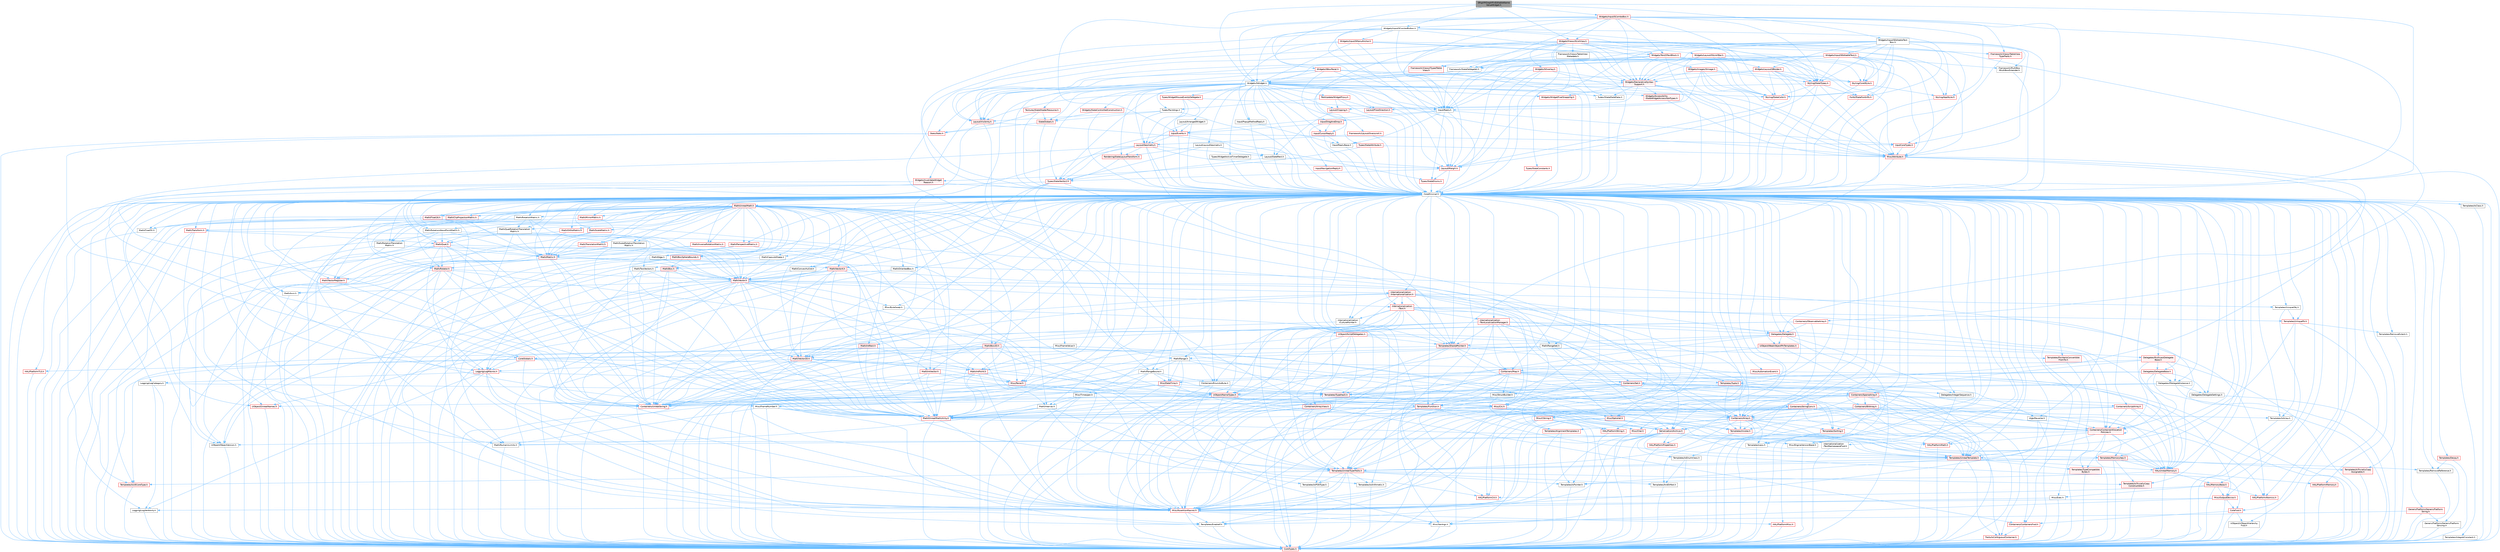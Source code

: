 digraph "SRigVMGraphPinEditableNameValueWidget.h"
{
 // INTERACTIVE_SVG=YES
 // LATEX_PDF_SIZE
  bgcolor="transparent";
  edge [fontname=Helvetica,fontsize=10,labelfontname=Helvetica,labelfontsize=10];
  node [fontname=Helvetica,fontsize=10,shape=box,height=0.2,width=0.4];
  Node1 [id="Node000001",label="SRigVMGraphPinEditableName\lValueWidget.h",height=0.2,width=0.4,color="gray40", fillcolor="grey60", style="filled", fontcolor="black",tooltip=" "];
  Node1 -> Node2 [id="edge1_Node000001_Node000002",color="steelblue1",style="solid",tooltip=" "];
  Node2 [id="Node000002",label="CoreMinimal.h",height=0.2,width=0.4,color="grey40", fillcolor="white", style="filled",URL="$d7/d67/CoreMinimal_8h.html",tooltip=" "];
  Node2 -> Node3 [id="edge2_Node000002_Node000003",color="steelblue1",style="solid",tooltip=" "];
  Node3 [id="Node000003",label="CoreTypes.h",height=0.2,width=0.4,color="red", fillcolor="#FFF0F0", style="filled",URL="$dc/dec/CoreTypes_8h.html",tooltip=" "];
  Node2 -> Node17 [id="edge3_Node000002_Node000017",color="steelblue1",style="solid",tooltip=" "];
  Node17 [id="Node000017",label="CoreFwd.h",height=0.2,width=0.4,color="red", fillcolor="#FFF0F0", style="filled",URL="$d1/d1e/CoreFwd_8h.html",tooltip=" "];
  Node17 -> Node3 [id="edge4_Node000017_Node000003",color="steelblue1",style="solid",tooltip=" "];
  Node17 -> Node18 [id="edge5_Node000017_Node000018",color="steelblue1",style="solid",tooltip=" "];
  Node18 [id="Node000018",label="Containers/ContainersFwd.h",height=0.2,width=0.4,color="red", fillcolor="#FFF0F0", style="filled",URL="$d4/d0a/ContainersFwd_8h.html",tooltip=" "];
  Node18 -> Node3 [id="edge6_Node000018_Node000003",color="steelblue1",style="solid",tooltip=" "];
  Node18 -> Node19 [id="edge7_Node000018_Node000019",color="steelblue1",style="solid",tooltip=" "];
  Node19 [id="Node000019",label="Traits/IsContiguousContainer.h",height=0.2,width=0.4,color="red", fillcolor="#FFF0F0", style="filled",URL="$d5/d3c/IsContiguousContainer_8h.html",tooltip=" "];
  Node19 -> Node3 [id="edge8_Node000019_Node000003",color="steelblue1",style="solid",tooltip=" "];
  Node17 -> Node23 [id="edge9_Node000017_Node000023",color="steelblue1",style="solid",tooltip=" "];
  Node23 [id="Node000023",label="UObject/UObjectHierarchy\lFwd.h",height=0.2,width=0.4,color="grey40", fillcolor="white", style="filled",URL="$d3/d13/UObjectHierarchyFwd_8h.html",tooltip=" "];
  Node2 -> Node23 [id="edge10_Node000002_Node000023",color="steelblue1",style="solid",tooltip=" "];
  Node2 -> Node18 [id="edge11_Node000002_Node000018",color="steelblue1",style="solid",tooltip=" "];
  Node2 -> Node24 [id="edge12_Node000002_Node000024",color="steelblue1",style="solid",tooltip=" "];
  Node24 [id="Node000024",label="Misc/VarArgs.h",height=0.2,width=0.4,color="grey40", fillcolor="white", style="filled",URL="$d5/d6f/VarArgs_8h.html",tooltip=" "];
  Node24 -> Node3 [id="edge13_Node000024_Node000003",color="steelblue1",style="solid",tooltip=" "];
  Node2 -> Node25 [id="edge14_Node000002_Node000025",color="steelblue1",style="solid",tooltip=" "];
  Node25 [id="Node000025",label="Logging/LogVerbosity.h",height=0.2,width=0.4,color="grey40", fillcolor="white", style="filled",URL="$d2/d8f/LogVerbosity_8h.html",tooltip=" "];
  Node25 -> Node3 [id="edge15_Node000025_Node000003",color="steelblue1",style="solid",tooltip=" "];
  Node2 -> Node26 [id="edge16_Node000002_Node000026",color="steelblue1",style="solid",tooltip=" "];
  Node26 [id="Node000026",label="Misc/OutputDevice.h",height=0.2,width=0.4,color="red", fillcolor="#FFF0F0", style="filled",URL="$d7/d32/OutputDevice_8h.html",tooltip=" "];
  Node26 -> Node17 [id="edge17_Node000026_Node000017",color="steelblue1",style="solid",tooltip=" "];
  Node26 -> Node3 [id="edge18_Node000026_Node000003",color="steelblue1",style="solid",tooltip=" "];
  Node26 -> Node25 [id="edge19_Node000026_Node000025",color="steelblue1",style="solid",tooltip=" "];
  Node26 -> Node24 [id="edge20_Node000026_Node000024",color="steelblue1",style="solid",tooltip=" "];
  Node2 -> Node32 [id="edge21_Node000002_Node000032",color="steelblue1",style="solid",tooltip=" "];
  Node32 [id="Node000032",label="HAL/PlatformCrt.h",height=0.2,width=0.4,color="red", fillcolor="#FFF0F0", style="filled",URL="$d8/d75/PlatformCrt_8h.html",tooltip=" "];
  Node2 -> Node42 [id="edge22_Node000002_Node000042",color="steelblue1",style="solid",tooltip=" "];
  Node42 [id="Node000042",label="HAL/PlatformMisc.h",height=0.2,width=0.4,color="red", fillcolor="#FFF0F0", style="filled",URL="$d0/df5/PlatformMisc_8h.html",tooltip=" "];
  Node42 -> Node3 [id="edge23_Node000042_Node000003",color="steelblue1",style="solid",tooltip=" "];
  Node2 -> Node61 [id="edge24_Node000002_Node000061",color="steelblue1",style="solid",tooltip=" "];
  Node61 [id="Node000061",label="Misc/AssertionMacros.h",height=0.2,width=0.4,color="red", fillcolor="#FFF0F0", style="filled",URL="$d0/dfa/AssertionMacros_8h.html",tooltip=" "];
  Node61 -> Node3 [id="edge25_Node000061_Node000003",color="steelblue1",style="solid",tooltip=" "];
  Node61 -> Node42 [id="edge26_Node000061_Node000042",color="steelblue1",style="solid",tooltip=" "];
  Node61 -> Node62 [id="edge27_Node000061_Node000062",color="steelblue1",style="solid",tooltip=" "];
  Node62 [id="Node000062",label="Templates/EnableIf.h",height=0.2,width=0.4,color="grey40", fillcolor="white", style="filled",URL="$d7/d60/EnableIf_8h.html",tooltip=" "];
  Node62 -> Node3 [id="edge28_Node000062_Node000003",color="steelblue1",style="solid",tooltip=" "];
  Node61 -> Node24 [id="edge29_Node000061_Node000024",color="steelblue1",style="solid",tooltip=" "];
  Node2 -> Node70 [id="edge30_Node000002_Node000070",color="steelblue1",style="solid",tooltip=" "];
  Node70 [id="Node000070",label="Templates/IsPointer.h",height=0.2,width=0.4,color="grey40", fillcolor="white", style="filled",URL="$d7/d05/IsPointer_8h.html",tooltip=" "];
  Node70 -> Node3 [id="edge31_Node000070_Node000003",color="steelblue1",style="solid",tooltip=" "];
  Node2 -> Node71 [id="edge32_Node000002_Node000071",color="steelblue1",style="solid",tooltip=" "];
  Node71 [id="Node000071",label="HAL/PlatformMemory.h",height=0.2,width=0.4,color="red", fillcolor="#FFF0F0", style="filled",URL="$de/d68/PlatformMemory_8h.html",tooltip=" "];
  Node71 -> Node3 [id="edge33_Node000071_Node000003",color="steelblue1",style="solid",tooltip=" "];
  Node2 -> Node54 [id="edge34_Node000002_Node000054",color="steelblue1",style="solid",tooltip=" "];
  Node54 [id="Node000054",label="HAL/PlatformAtomics.h",height=0.2,width=0.4,color="red", fillcolor="#FFF0F0", style="filled",URL="$d3/d36/PlatformAtomics_8h.html",tooltip=" "];
  Node54 -> Node3 [id="edge35_Node000054_Node000003",color="steelblue1",style="solid",tooltip=" "];
  Node2 -> Node76 [id="edge36_Node000002_Node000076",color="steelblue1",style="solid",tooltip=" "];
  Node76 [id="Node000076",label="Misc/Exec.h",height=0.2,width=0.4,color="grey40", fillcolor="white", style="filled",URL="$de/ddb/Exec_8h.html",tooltip=" "];
  Node76 -> Node3 [id="edge37_Node000076_Node000003",color="steelblue1",style="solid",tooltip=" "];
  Node76 -> Node61 [id="edge38_Node000076_Node000061",color="steelblue1",style="solid",tooltip=" "];
  Node2 -> Node77 [id="edge39_Node000002_Node000077",color="steelblue1",style="solid",tooltip=" "];
  Node77 [id="Node000077",label="HAL/MemoryBase.h",height=0.2,width=0.4,color="red", fillcolor="#FFF0F0", style="filled",URL="$d6/d9f/MemoryBase_8h.html",tooltip=" "];
  Node77 -> Node3 [id="edge40_Node000077_Node000003",color="steelblue1",style="solid",tooltip=" "];
  Node77 -> Node54 [id="edge41_Node000077_Node000054",color="steelblue1",style="solid",tooltip=" "];
  Node77 -> Node32 [id="edge42_Node000077_Node000032",color="steelblue1",style="solid",tooltip=" "];
  Node77 -> Node76 [id="edge43_Node000077_Node000076",color="steelblue1",style="solid",tooltip=" "];
  Node77 -> Node26 [id="edge44_Node000077_Node000026",color="steelblue1",style="solid",tooltip=" "];
  Node2 -> Node87 [id="edge45_Node000002_Node000087",color="steelblue1",style="solid",tooltip=" "];
  Node87 [id="Node000087",label="HAL/UnrealMemory.h",height=0.2,width=0.4,color="red", fillcolor="#FFF0F0", style="filled",URL="$d9/d96/UnrealMemory_8h.html",tooltip=" "];
  Node87 -> Node3 [id="edge46_Node000087_Node000003",color="steelblue1",style="solid",tooltip=" "];
  Node87 -> Node77 [id="edge47_Node000087_Node000077",color="steelblue1",style="solid",tooltip=" "];
  Node87 -> Node71 [id="edge48_Node000087_Node000071",color="steelblue1",style="solid",tooltip=" "];
  Node87 -> Node70 [id="edge49_Node000087_Node000070",color="steelblue1",style="solid",tooltip=" "];
  Node2 -> Node89 [id="edge50_Node000002_Node000089",color="steelblue1",style="solid",tooltip=" "];
  Node89 [id="Node000089",label="Templates/IsArithmetic.h",height=0.2,width=0.4,color="grey40", fillcolor="white", style="filled",URL="$d2/d5d/IsArithmetic_8h.html",tooltip=" "];
  Node89 -> Node3 [id="edge51_Node000089_Node000003",color="steelblue1",style="solid",tooltip=" "];
  Node2 -> Node83 [id="edge52_Node000002_Node000083",color="steelblue1",style="solid",tooltip=" "];
  Node83 [id="Node000083",label="Templates/AndOrNot.h",height=0.2,width=0.4,color="grey40", fillcolor="white", style="filled",URL="$db/d0a/AndOrNot_8h.html",tooltip=" "];
  Node83 -> Node3 [id="edge53_Node000083_Node000003",color="steelblue1",style="solid",tooltip=" "];
  Node2 -> Node90 [id="edge54_Node000002_Node000090",color="steelblue1",style="solid",tooltip=" "];
  Node90 [id="Node000090",label="Templates/IsPODType.h",height=0.2,width=0.4,color="grey40", fillcolor="white", style="filled",URL="$d7/db1/IsPODType_8h.html",tooltip=" "];
  Node90 -> Node3 [id="edge55_Node000090_Node000003",color="steelblue1",style="solid",tooltip=" "];
  Node2 -> Node91 [id="edge56_Node000002_Node000091",color="steelblue1",style="solid",tooltip=" "];
  Node91 [id="Node000091",label="Templates/IsUECoreType.h",height=0.2,width=0.4,color="red", fillcolor="#FFF0F0", style="filled",URL="$d1/db8/IsUECoreType_8h.html",tooltip=" "];
  Node91 -> Node3 [id="edge57_Node000091_Node000003",color="steelblue1",style="solid",tooltip=" "];
  Node2 -> Node84 [id="edge58_Node000002_Node000084",color="steelblue1",style="solid",tooltip=" "];
  Node84 [id="Node000084",label="Templates/IsTriviallyCopy\lConstructible.h",height=0.2,width=0.4,color="red", fillcolor="#FFF0F0", style="filled",URL="$d3/d78/IsTriviallyCopyConstructible_8h.html",tooltip=" "];
  Node84 -> Node3 [id="edge59_Node000084_Node000003",color="steelblue1",style="solid",tooltip=" "];
  Node2 -> Node92 [id="edge60_Node000002_Node000092",color="steelblue1",style="solid",tooltip=" "];
  Node92 [id="Node000092",label="Templates/UnrealTypeTraits.h",height=0.2,width=0.4,color="red", fillcolor="#FFF0F0", style="filled",URL="$d2/d2d/UnrealTypeTraits_8h.html",tooltip=" "];
  Node92 -> Node3 [id="edge61_Node000092_Node000003",color="steelblue1",style="solid",tooltip=" "];
  Node92 -> Node70 [id="edge62_Node000092_Node000070",color="steelblue1",style="solid",tooltip=" "];
  Node92 -> Node61 [id="edge63_Node000092_Node000061",color="steelblue1",style="solid",tooltip=" "];
  Node92 -> Node83 [id="edge64_Node000092_Node000083",color="steelblue1",style="solid",tooltip=" "];
  Node92 -> Node62 [id="edge65_Node000092_Node000062",color="steelblue1",style="solid",tooltip=" "];
  Node92 -> Node89 [id="edge66_Node000092_Node000089",color="steelblue1",style="solid",tooltip=" "];
  Node92 -> Node90 [id="edge67_Node000092_Node000090",color="steelblue1",style="solid",tooltip=" "];
  Node92 -> Node91 [id="edge68_Node000092_Node000091",color="steelblue1",style="solid",tooltip=" "];
  Node92 -> Node84 [id="edge69_Node000092_Node000084",color="steelblue1",style="solid",tooltip=" "];
  Node2 -> Node62 [id="edge70_Node000002_Node000062",color="steelblue1",style="solid",tooltip=" "];
  Node2 -> Node94 [id="edge71_Node000002_Node000094",color="steelblue1",style="solid",tooltip=" "];
  Node94 [id="Node000094",label="Templates/RemoveReference.h",height=0.2,width=0.4,color="grey40", fillcolor="white", style="filled",URL="$da/dbe/RemoveReference_8h.html",tooltip=" "];
  Node94 -> Node3 [id="edge72_Node000094_Node000003",color="steelblue1",style="solid",tooltip=" "];
  Node2 -> Node95 [id="edge73_Node000002_Node000095",color="steelblue1",style="solid",tooltip=" "];
  Node95 [id="Node000095",label="Templates/IntegralConstant.h",height=0.2,width=0.4,color="grey40", fillcolor="white", style="filled",URL="$db/d1b/IntegralConstant_8h.html",tooltip=" "];
  Node95 -> Node3 [id="edge74_Node000095_Node000003",color="steelblue1",style="solid",tooltip=" "];
  Node2 -> Node96 [id="edge75_Node000002_Node000096",color="steelblue1",style="solid",tooltip=" "];
  Node96 [id="Node000096",label="Templates/IsClass.h",height=0.2,width=0.4,color="grey40", fillcolor="white", style="filled",URL="$db/dcb/IsClass_8h.html",tooltip=" "];
  Node96 -> Node3 [id="edge76_Node000096_Node000003",color="steelblue1",style="solid",tooltip=" "];
  Node2 -> Node97 [id="edge77_Node000002_Node000097",color="steelblue1",style="solid",tooltip=" "];
  Node97 [id="Node000097",label="Templates/TypeCompatible\lBytes.h",height=0.2,width=0.4,color="red", fillcolor="#FFF0F0", style="filled",URL="$df/d0a/TypeCompatibleBytes_8h.html",tooltip=" "];
  Node97 -> Node3 [id="edge78_Node000097_Node000003",color="steelblue1",style="solid",tooltip=" "];
  Node2 -> Node19 [id="edge79_Node000002_Node000019",color="steelblue1",style="solid",tooltip=" "];
  Node2 -> Node98 [id="edge80_Node000002_Node000098",color="steelblue1",style="solid",tooltip=" "];
  Node98 [id="Node000098",label="Templates/UnrealTemplate.h",height=0.2,width=0.4,color="red", fillcolor="#FFF0F0", style="filled",URL="$d4/d24/UnrealTemplate_8h.html",tooltip=" "];
  Node98 -> Node3 [id="edge81_Node000098_Node000003",color="steelblue1",style="solid",tooltip=" "];
  Node98 -> Node70 [id="edge82_Node000098_Node000070",color="steelblue1",style="solid",tooltip=" "];
  Node98 -> Node87 [id="edge83_Node000098_Node000087",color="steelblue1",style="solid",tooltip=" "];
  Node98 -> Node92 [id="edge84_Node000098_Node000092",color="steelblue1",style="solid",tooltip=" "];
  Node98 -> Node94 [id="edge85_Node000098_Node000094",color="steelblue1",style="solid",tooltip=" "];
  Node98 -> Node97 [id="edge86_Node000098_Node000097",color="steelblue1",style="solid",tooltip=" "];
  Node98 -> Node19 [id="edge87_Node000098_Node000019",color="steelblue1",style="solid",tooltip=" "];
  Node2 -> Node47 [id="edge88_Node000002_Node000047",color="steelblue1",style="solid",tooltip=" "];
  Node47 [id="Node000047",label="Math/NumericLimits.h",height=0.2,width=0.4,color="grey40", fillcolor="white", style="filled",URL="$df/d1b/NumericLimits_8h.html",tooltip=" "];
  Node47 -> Node3 [id="edge89_Node000047_Node000003",color="steelblue1",style="solid",tooltip=" "];
  Node2 -> Node102 [id="edge90_Node000002_Node000102",color="steelblue1",style="solid",tooltip=" "];
  Node102 [id="Node000102",label="HAL/PlatformMath.h",height=0.2,width=0.4,color="red", fillcolor="#FFF0F0", style="filled",URL="$dc/d53/PlatformMath_8h.html",tooltip=" "];
  Node102 -> Node3 [id="edge91_Node000102_Node000003",color="steelblue1",style="solid",tooltip=" "];
  Node2 -> Node85 [id="edge92_Node000002_Node000085",color="steelblue1",style="solid",tooltip=" "];
  Node85 [id="Node000085",label="Templates/IsTriviallyCopy\lAssignable.h",height=0.2,width=0.4,color="red", fillcolor="#FFF0F0", style="filled",URL="$d2/df2/IsTriviallyCopyAssignable_8h.html",tooltip=" "];
  Node85 -> Node3 [id="edge93_Node000085_Node000003",color="steelblue1",style="solid",tooltip=" "];
  Node2 -> Node110 [id="edge94_Node000002_Node000110",color="steelblue1",style="solid",tooltip=" "];
  Node110 [id="Node000110",label="Templates/MemoryOps.h",height=0.2,width=0.4,color="red", fillcolor="#FFF0F0", style="filled",URL="$db/dea/MemoryOps_8h.html",tooltip=" "];
  Node110 -> Node3 [id="edge95_Node000110_Node000003",color="steelblue1",style="solid",tooltip=" "];
  Node110 -> Node87 [id="edge96_Node000110_Node000087",color="steelblue1",style="solid",tooltip=" "];
  Node110 -> Node85 [id="edge97_Node000110_Node000085",color="steelblue1",style="solid",tooltip=" "];
  Node110 -> Node84 [id="edge98_Node000110_Node000084",color="steelblue1",style="solid",tooltip=" "];
  Node110 -> Node92 [id="edge99_Node000110_Node000092",color="steelblue1",style="solid",tooltip=" "];
  Node2 -> Node111 [id="edge100_Node000002_Node000111",color="steelblue1",style="solid",tooltip=" "];
  Node111 [id="Node000111",label="Containers/ContainerAllocation\lPolicies.h",height=0.2,width=0.4,color="red", fillcolor="#FFF0F0", style="filled",URL="$d7/dff/ContainerAllocationPolicies_8h.html",tooltip=" "];
  Node111 -> Node3 [id="edge101_Node000111_Node000003",color="steelblue1",style="solid",tooltip=" "];
  Node111 -> Node111 [id="edge102_Node000111_Node000111",color="steelblue1",style="solid",tooltip=" "];
  Node111 -> Node102 [id="edge103_Node000111_Node000102",color="steelblue1",style="solid",tooltip=" "];
  Node111 -> Node87 [id="edge104_Node000111_Node000087",color="steelblue1",style="solid",tooltip=" "];
  Node111 -> Node47 [id="edge105_Node000111_Node000047",color="steelblue1",style="solid",tooltip=" "];
  Node111 -> Node61 [id="edge106_Node000111_Node000061",color="steelblue1",style="solid",tooltip=" "];
  Node111 -> Node110 [id="edge107_Node000111_Node000110",color="steelblue1",style="solid",tooltip=" "];
  Node111 -> Node97 [id="edge108_Node000111_Node000097",color="steelblue1",style="solid",tooltip=" "];
  Node2 -> Node114 [id="edge109_Node000002_Node000114",color="steelblue1",style="solid",tooltip=" "];
  Node114 [id="Node000114",label="Templates/IsEnumClass.h",height=0.2,width=0.4,color="grey40", fillcolor="white", style="filled",URL="$d7/d15/IsEnumClass_8h.html",tooltip=" "];
  Node114 -> Node3 [id="edge110_Node000114_Node000003",color="steelblue1",style="solid",tooltip=" "];
  Node114 -> Node83 [id="edge111_Node000114_Node000083",color="steelblue1",style="solid",tooltip=" "];
  Node2 -> Node115 [id="edge112_Node000002_Node000115",color="steelblue1",style="solid",tooltip=" "];
  Node115 [id="Node000115",label="HAL/PlatformProperties.h",height=0.2,width=0.4,color="red", fillcolor="#FFF0F0", style="filled",URL="$d9/db0/PlatformProperties_8h.html",tooltip=" "];
  Node115 -> Node3 [id="edge113_Node000115_Node000003",color="steelblue1",style="solid",tooltip=" "];
  Node2 -> Node118 [id="edge114_Node000002_Node000118",color="steelblue1",style="solid",tooltip=" "];
  Node118 [id="Node000118",label="Misc/EngineVersionBase.h",height=0.2,width=0.4,color="grey40", fillcolor="white", style="filled",URL="$d5/d2b/EngineVersionBase_8h.html",tooltip=" "];
  Node118 -> Node3 [id="edge115_Node000118_Node000003",color="steelblue1",style="solid",tooltip=" "];
  Node2 -> Node119 [id="edge116_Node000002_Node000119",color="steelblue1",style="solid",tooltip=" "];
  Node119 [id="Node000119",label="Internationalization\l/TextNamespaceFwd.h",height=0.2,width=0.4,color="grey40", fillcolor="white", style="filled",URL="$d8/d97/TextNamespaceFwd_8h.html",tooltip=" "];
  Node119 -> Node3 [id="edge117_Node000119_Node000003",color="steelblue1",style="solid",tooltip=" "];
  Node2 -> Node120 [id="edge118_Node000002_Node000120",color="steelblue1",style="solid",tooltip=" "];
  Node120 [id="Node000120",label="Serialization/Archive.h",height=0.2,width=0.4,color="red", fillcolor="#FFF0F0", style="filled",URL="$d7/d3b/Archive_8h.html",tooltip=" "];
  Node120 -> Node17 [id="edge119_Node000120_Node000017",color="steelblue1",style="solid",tooltip=" "];
  Node120 -> Node3 [id="edge120_Node000120_Node000003",color="steelblue1",style="solid",tooltip=" "];
  Node120 -> Node115 [id="edge121_Node000120_Node000115",color="steelblue1",style="solid",tooltip=" "];
  Node120 -> Node119 [id="edge122_Node000120_Node000119",color="steelblue1",style="solid",tooltip=" "];
  Node120 -> Node61 [id="edge123_Node000120_Node000061",color="steelblue1",style="solid",tooltip=" "];
  Node120 -> Node118 [id="edge124_Node000120_Node000118",color="steelblue1",style="solid",tooltip=" "];
  Node120 -> Node24 [id="edge125_Node000120_Node000024",color="steelblue1",style="solid",tooltip=" "];
  Node120 -> Node62 [id="edge126_Node000120_Node000062",color="steelblue1",style="solid",tooltip=" "];
  Node120 -> Node114 [id="edge127_Node000120_Node000114",color="steelblue1",style="solid",tooltip=" "];
  Node120 -> Node98 [id="edge128_Node000120_Node000098",color="steelblue1",style="solid",tooltip=" "];
  Node120 -> Node123 [id="edge129_Node000120_Node000123",color="steelblue1",style="solid",tooltip=" "];
  Node123 [id="Node000123",label="UObject/ObjectVersion.h",height=0.2,width=0.4,color="grey40", fillcolor="white", style="filled",URL="$da/d63/ObjectVersion_8h.html",tooltip=" "];
  Node123 -> Node3 [id="edge130_Node000123_Node000003",color="steelblue1",style="solid",tooltip=" "];
  Node2 -> Node124 [id="edge131_Node000002_Node000124",color="steelblue1",style="solid",tooltip=" "];
  Node124 [id="Node000124",label="Templates/Less.h",height=0.2,width=0.4,color="grey40", fillcolor="white", style="filled",URL="$de/dc8/Less_8h.html",tooltip=" "];
  Node124 -> Node3 [id="edge132_Node000124_Node000003",color="steelblue1",style="solid",tooltip=" "];
  Node124 -> Node98 [id="edge133_Node000124_Node000098",color="steelblue1",style="solid",tooltip=" "];
  Node2 -> Node125 [id="edge134_Node000002_Node000125",color="steelblue1",style="solid",tooltip=" "];
  Node125 [id="Node000125",label="Templates/Sorting.h",height=0.2,width=0.4,color="red", fillcolor="#FFF0F0", style="filled",URL="$d3/d9e/Sorting_8h.html",tooltip=" "];
  Node125 -> Node3 [id="edge135_Node000125_Node000003",color="steelblue1",style="solid",tooltip=" "];
  Node125 -> Node102 [id="edge136_Node000125_Node000102",color="steelblue1",style="solid",tooltip=" "];
  Node125 -> Node124 [id="edge137_Node000125_Node000124",color="steelblue1",style="solid",tooltip=" "];
  Node2 -> Node136 [id="edge138_Node000002_Node000136",color="steelblue1",style="solid",tooltip=" "];
  Node136 [id="Node000136",label="Misc/Char.h",height=0.2,width=0.4,color="red", fillcolor="#FFF0F0", style="filled",URL="$d0/d58/Char_8h.html",tooltip=" "];
  Node136 -> Node3 [id="edge139_Node000136_Node000003",color="steelblue1",style="solid",tooltip=" "];
  Node2 -> Node139 [id="edge140_Node000002_Node000139",color="steelblue1",style="solid",tooltip=" "];
  Node139 [id="Node000139",label="GenericPlatform/GenericPlatform\lStricmp.h",height=0.2,width=0.4,color="grey40", fillcolor="white", style="filled",URL="$d2/d86/GenericPlatformStricmp_8h.html",tooltip=" "];
  Node139 -> Node3 [id="edge141_Node000139_Node000003",color="steelblue1",style="solid",tooltip=" "];
  Node2 -> Node140 [id="edge142_Node000002_Node000140",color="steelblue1",style="solid",tooltip=" "];
  Node140 [id="Node000140",label="GenericPlatform/GenericPlatform\lString.h",height=0.2,width=0.4,color="red", fillcolor="#FFF0F0", style="filled",URL="$dd/d20/GenericPlatformString_8h.html",tooltip=" "];
  Node140 -> Node3 [id="edge143_Node000140_Node000003",color="steelblue1",style="solid",tooltip=" "];
  Node140 -> Node139 [id="edge144_Node000140_Node000139",color="steelblue1",style="solid",tooltip=" "];
  Node140 -> Node62 [id="edge145_Node000140_Node000062",color="steelblue1",style="solid",tooltip=" "];
  Node2 -> Node73 [id="edge146_Node000002_Node000073",color="steelblue1",style="solid",tooltip=" "];
  Node73 [id="Node000073",label="HAL/PlatformString.h",height=0.2,width=0.4,color="red", fillcolor="#FFF0F0", style="filled",URL="$db/db5/PlatformString_8h.html",tooltip=" "];
  Node73 -> Node3 [id="edge147_Node000073_Node000003",color="steelblue1",style="solid",tooltip=" "];
  Node2 -> Node143 [id="edge148_Node000002_Node000143",color="steelblue1",style="solid",tooltip=" "];
  Node143 [id="Node000143",label="Misc/CString.h",height=0.2,width=0.4,color="red", fillcolor="#FFF0F0", style="filled",URL="$d2/d49/CString_8h.html",tooltip=" "];
  Node143 -> Node3 [id="edge149_Node000143_Node000003",color="steelblue1",style="solid",tooltip=" "];
  Node143 -> Node32 [id="edge150_Node000143_Node000032",color="steelblue1",style="solid",tooltip=" "];
  Node143 -> Node73 [id="edge151_Node000143_Node000073",color="steelblue1",style="solid",tooltip=" "];
  Node143 -> Node61 [id="edge152_Node000143_Node000061",color="steelblue1",style="solid",tooltip=" "];
  Node143 -> Node136 [id="edge153_Node000143_Node000136",color="steelblue1",style="solid",tooltip=" "];
  Node143 -> Node24 [id="edge154_Node000143_Node000024",color="steelblue1",style="solid",tooltip=" "];
  Node2 -> Node144 [id="edge155_Node000002_Node000144",color="steelblue1",style="solid",tooltip=" "];
  Node144 [id="Node000144",label="Misc/Crc.h",height=0.2,width=0.4,color="red", fillcolor="#FFF0F0", style="filled",URL="$d4/dd2/Crc_8h.html",tooltip=" "];
  Node144 -> Node3 [id="edge156_Node000144_Node000003",color="steelblue1",style="solid",tooltip=" "];
  Node144 -> Node73 [id="edge157_Node000144_Node000073",color="steelblue1",style="solid",tooltip=" "];
  Node144 -> Node61 [id="edge158_Node000144_Node000061",color="steelblue1",style="solid",tooltip=" "];
  Node144 -> Node143 [id="edge159_Node000144_Node000143",color="steelblue1",style="solid",tooltip=" "];
  Node144 -> Node136 [id="edge160_Node000144_Node000136",color="steelblue1",style="solid",tooltip=" "];
  Node144 -> Node92 [id="edge161_Node000144_Node000092",color="steelblue1",style="solid",tooltip=" "];
  Node2 -> Node135 [id="edge162_Node000002_Node000135",color="steelblue1",style="solid",tooltip=" "];
  Node135 [id="Node000135",label="Math/UnrealMathUtility.h",height=0.2,width=0.4,color="red", fillcolor="#FFF0F0", style="filled",URL="$db/db8/UnrealMathUtility_8h.html",tooltip=" "];
  Node135 -> Node3 [id="edge163_Node000135_Node000003",color="steelblue1",style="solid",tooltip=" "];
  Node135 -> Node61 [id="edge164_Node000135_Node000061",color="steelblue1",style="solid",tooltip=" "];
  Node135 -> Node102 [id="edge165_Node000135_Node000102",color="steelblue1",style="solid",tooltip=" "];
  Node2 -> Node145 [id="edge166_Node000002_Node000145",color="steelblue1",style="solid",tooltip=" "];
  Node145 [id="Node000145",label="Containers/UnrealString.h",height=0.2,width=0.4,color="red", fillcolor="#FFF0F0", style="filled",URL="$d5/dba/UnrealString_8h.html",tooltip=" "];
  Node2 -> Node149 [id="edge167_Node000002_Node000149",color="steelblue1",style="solid",tooltip=" "];
  Node149 [id="Node000149",label="Containers/Array.h",height=0.2,width=0.4,color="red", fillcolor="#FFF0F0", style="filled",URL="$df/dd0/Array_8h.html",tooltip=" "];
  Node149 -> Node3 [id="edge168_Node000149_Node000003",color="steelblue1",style="solid",tooltip=" "];
  Node149 -> Node61 [id="edge169_Node000149_Node000061",color="steelblue1",style="solid",tooltip=" "];
  Node149 -> Node87 [id="edge170_Node000149_Node000087",color="steelblue1",style="solid",tooltip=" "];
  Node149 -> Node92 [id="edge171_Node000149_Node000092",color="steelblue1",style="solid",tooltip=" "];
  Node149 -> Node98 [id="edge172_Node000149_Node000098",color="steelblue1",style="solid",tooltip=" "];
  Node149 -> Node111 [id="edge173_Node000149_Node000111",color="steelblue1",style="solid",tooltip=" "];
  Node149 -> Node120 [id="edge174_Node000149_Node000120",color="steelblue1",style="solid",tooltip=" "];
  Node149 -> Node128 [id="edge175_Node000149_Node000128",color="steelblue1",style="solid",tooltip=" "];
  Node128 [id="Node000128",label="Templates/Invoke.h",height=0.2,width=0.4,color="red", fillcolor="#FFF0F0", style="filled",URL="$d7/deb/Invoke_8h.html",tooltip=" "];
  Node128 -> Node3 [id="edge176_Node000128_Node000003",color="steelblue1",style="solid",tooltip=" "];
  Node128 -> Node98 [id="edge177_Node000128_Node000098",color="steelblue1",style="solid",tooltip=" "];
  Node149 -> Node124 [id="edge178_Node000149_Node000124",color="steelblue1",style="solid",tooltip=" "];
  Node149 -> Node125 [id="edge179_Node000149_Node000125",color="steelblue1",style="solid",tooltip=" "];
  Node149 -> Node172 [id="edge180_Node000149_Node000172",color="steelblue1",style="solid",tooltip=" "];
  Node172 [id="Node000172",label="Templates/AlignmentTemplates.h",height=0.2,width=0.4,color="red", fillcolor="#FFF0F0", style="filled",URL="$dd/d32/AlignmentTemplates_8h.html",tooltip=" "];
  Node172 -> Node3 [id="edge181_Node000172_Node000003",color="steelblue1",style="solid",tooltip=" "];
  Node172 -> Node70 [id="edge182_Node000172_Node000070",color="steelblue1",style="solid",tooltip=" "];
  Node2 -> Node173 [id="edge183_Node000002_Node000173",color="steelblue1",style="solid",tooltip=" "];
  Node173 [id="Node000173",label="Misc/FrameNumber.h",height=0.2,width=0.4,color="grey40", fillcolor="white", style="filled",URL="$dd/dbd/FrameNumber_8h.html",tooltip=" "];
  Node173 -> Node3 [id="edge184_Node000173_Node000003",color="steelblue1",style="solid",tooltip=" "];
  Node173 -> Node47 [id="edge185_Node000173_Node000047",color="steelblue1",style="solid",tooltip=" "];
  Node173 -> Node135 [id="edge186_Node000173_Node000135",color="steelblue1",style="solid",tooltip=" "];
  Node173 -> Node62 [id="edge187_Node000173_Node000062",color="steelblue1",style="solid",tooltip=" "];
  Node173 -> Node92 [id="edge188_Node000173_Node000092",color="steelblue1",style="solid",tooltip=" "];
  Node2 -> Node174 [id="edge189_Node000002_Node000174",color="steelblue1",style="solid",tooltip=" "];
  Node174 [id="Node000174",label="Misc/Timespan.h",height=0.2,width=0.4,color="grey40", fillcolor="white", style="filled",URL="$da/dd9/Timespan_8h.html",tooltip=" "];
  Node174 -> Node3 [id="edge190_Node000174_Node000003",color="steelblue1",style="solid",tooltip=" "];
  Node174 -> Node175 [id="edge191_Node000174_Node000175",color="steelblue1",style="solid",tooltip=" "];
  Node175 [id="Node000175",label="Math/Interval.h",height=0.2,width=0.4,color="grey40", fillcolor="white", style="filled",URL="$d1/d55/Interval_8h.html",tooltip=" "];
  Node175 -> Node3 [id="edge192_Node000175_Node000003",color="steelblue1",style="solid",tooltip=" "];
  Node175 -> Node89 [id="edge193_Node000175_Node000089",color="steelblue1",style="solid",tooltip=" "];
  Node175 -> Node92 [id="edge194_Node000175_Node000092",color="steelblue1",style="solid",tooltip=" "];
  Node175 -> Node47 [id="edge195_Node000175_Node000047",color="steelblue1",style="solid",tooltip=" "];
  Node175 -> Node135 [id="edge196_Node000175_Node000135",color="steelblue1",style="solid",tooltip=" "];
  Node174 -> Node135 [id="edge197_Node000174_Node000135",color="steelblue1",style="solid",tooltip=" "];
  Node174 -> Node61 [id="edge198_Node000174_Node000061",color="steelblue1",style="solid",tooltip=" "];
  Node2 -> Node176 [id="edge199_Node000002_Node000176",color="steelblue1",style="solid",tooltip=" "];
  Node176 [id="Node000176",label="Containers/StringConv.h",height=0.2,width=0.4,color="red", fillcolor="#FFF0F0", style="filled",URL="$d3/ddf/StringConv_8h.html",tooltip=" "];
  Node176 -> Node3 [id="edge200_Node000176_Node000003",color="steelblue1",style="solid",tooltip=" "];
  Node176 -> Node61 [id="edge201_Node000176_Node000061",color="steelblue1",style="solid",tooltip=" "];
  Node176 -> Node111 [id="edge202_Node000176_Node000111",color="steelblue1",style="solid",tooltip=" "];
  Node176 -> Node149 [id="edge203_Node000176_Node000149",color="steelblue1",style="solid",tooltip=" "];
  Node176 -> Node143 [id="edge204_Node000176_Node000143",color="steelblue1",style="solid",tooltip=" "];
  Node176 -> Node177 [id="edge205_Node000176_Node000177",color="steelblue1",style="solid",tooltip=" "];
  Node177 [id="Node000177",label="Templates/IsArray.h",height=0.2,width=0.4,color="grey40", fillcolor="white", style="filled",URL="$d8/d8d/IsArray_8h.html",tooltip=" "];
  Node177 -> Node3 [id="edge206_Node000177_Node000003",color="steelblue1",style="solid",tooltip=" "];
  Node176 -> Node98 [id="edge207_Node000176_Node000098",color="steelblue1",style="solid",tooltip=" "];
  Node176 -> Node92 [id="edge208_Node000176_Node000092",color="steelblue1",style="solid",tooltip=" "];
  Node176 -> Node19 [id="edge209_Node000176_Node000019",color="steelblue1",style="solid",tooltip=" "];
  Node2 -> Node178 [id="edge210_Node000002_Node000178",color="steelblue1",style="solid",tooltip=" "];
  Node178 [id="Node000178",label="UObject/UnrealNames.h",height=0.2,width=0.4,color="red", fillcolor="#FFF0F0", style="filled",URL="$d8/db1/UnrealNames_8h.html",tooltip=" "];
  Node178 -> Node3 [id="edge211_Node000178_Node000003",color="steelblue1",style="solid",tooltip=" "];
  Node2 -> Node180 [id="edge212_Node000002_Node000180",color="steelblue1",style="solid",tooltip=" "];
  Node180 [id="Node000180",label="UObject/NameTypes.h",height=0.2,width=0.4,color="red", fillcolor="#FFF0F0", style="filled",URL="$d6/d35/NameTypes_8h.html",tooltip=" "];
  Node180 -> Node3 [id="edge213_Node000180_Node000003",color="steelblue1",style="solid",tooltip=" "];
  Node180 -> Node61 [id="edge214_Node000180_Node000061",color="steelblue1",style="solid",tooltip=" "];
  Node180 -> Node87 [id="edge215_Node000180_Node000087",color="steelblue1",style="solid",tooltip=" "];
  Node180 -> Node92 [id="edge216_Node000180_Node000092",color="steelblue1",style="solid",tooltip=" "];
  Node180 -> Node98 [id="edge217_Node000180_Node000098",color="steelblue1",style="solid",tooltip=" "];
  Node180 -> Node145 [id="edge218_Node000180_Node000145",color="steelblue1",style="solid",tooltip=" "];
  Node180 -> Node176 [id="edge219_Node000180_Node000176",color="steelblue1",style="solid",tooltip=" "];
  Node180 -> Node178 [id="edge220_Node000180_Node000178",color="steelblue1",style="solid",tooltip=" "];
  Node2 -> Node188 [id="edge221_Node000002_Node000188",color="steelblue1",style="solid",tooltip=" "];
  Node188 [id="Node000188",label="Misc/Parse.h",height=0.2,width=0.4,color="red", fillcolor="#FFF0F0", style="filled",URL="$dc/d71/Parse_8h.html",tooltip=" "];
  Node188 -> Node145 [id="edge222_Node000188_Node000145",color="steelblue1",style="solid",tooltip=" "];
  Node188 -> Node3 [id="edge223_Node000188_Node000003",color="steelblue1",style="solid",tooltip=" "];
  Node188 -> Node32 [id="edge224_Node000188_Node000032",color="steelblue1",style="solid",tooltip=" "];
  Node188 -> Node189 [id="edge225_Node000188_Node000189",color="steelblue1",style="solid",tooltip=" "];
  Node189 [id="Node000189",label="Templates/Function.h",height=0.2,width=0.4,color="red", fillcolor="#FFF0F0", style="filled",URL="$df/df5/Function_8h.html",tooltip=" "];
  Node189 -> Node3 [id="edge226_Node000189_Node000003",color="steelblue1",style="solid",tooltip=" "];
  Node189 -> Node61 [id="edge227_Node000189_Node000061",color="steelblue1",style="solid",tooltip=" "];
  Node189 -> Node87 [id="edge228_Node000189_Node000087",color="steelblue1",style="solid",tooltip=" "];
  Node189 -> Node92 [id="edge229_Node000189_Node000092",color="steelblue1",style="solid",tooltip=" "];
  Node189 -> Node128 [id="edge230_Node000189_Node000128",color="steelblue1",style="solid",tooltip=" "];
  Node189 -> Node98 [id="edge231_Node000189_Node000098",color="steelblue1",style="solid",tooltip=" "];
  Node189 -> Node135 [id="edge232_Node000189_Node000135",color="steelblue1",style="solid",tooltip=" "];
  Node2 -> Node172 [id="edge233_Node000002_Node000172",color="steelblue1",style="solid",tooltip=" "];
  Node2 -> Node191 [id="edge234_Node000002_Node000191",color="steelblue1",style="solid",tooltip=" "];
  Node191 [id="Node000191",label="Misc/StructBuilder.h",height=0.2,width=0.4,color="grey40", fillcolor="white", style="filled",URL="$d9/db3/StructBuilder_8h.html",tooltip=" "];
  Node191 -> Node3 [id="edge235_Node000191_Node000003",color="steelblue1",style="solid",tooltip=" "];
  Node191 -> Node135 [id="edge236_Node000191_Node000135",color="steelblue1",style="solid",tooltip=" "];
  Node191 -> Node172 [id="edge237_Node000191_Node000172",color="steelblue1",style="solid",tooltip=" "];
  Node2 -> Node104 [id="edge238_Node000002_Node000104",color="steelblue1",style="solid",tooltip=" "];
  Node104 [id="Node000104",label="Templates/Decay.h",height=0.2,width=0.4,color="red", fillcolor="#FFF0F0", style="filled",URL="$dd/d0f/Decay_8h.html",tooltip=" "];
  Node104 -> Node3 [id="edge239_Node000104_Node000003",color="steelblue1",style="solid",tooltip=" "];
  Node104 -> Node94 [id="edge240_Node000104_Node000094",color="steelblue1",style="solid",tooltip=" "];
  Node2 -> Node192 [id="edge241_Node000002_Node000192",color="steelblue1",style="solid",tooltip=" "];
  Node192 [id="Node000192",label="Templates/PointerIsConvertible\lFromTo.h",height=0.2,width=0.4,color="red", fillcolor="#FFF0F0", style="filled",URL="$d6/d65/PointerIsConvertibleFromTo_8h.html",tooltip=" "];
  Node192 -> Node3 [id="edge242_Node000192_Node000003",color="steelblue1",style="solid",tooltip=" "];
  Node2 -> Node128 [id="edge243_Node000002_Node000128",color="steelblue1",style="solid",tooltip=" "];
  Node2 -> Node189 [id="edge244_Node000002_Node000189",color="steelblue1",style="solid",tooltip=" "];
  Node2 -> Node161 [id="edge245_Node000002_Node000161",color="steelblue1",style="solid",tooltip=" "];
  Node161 [id="Node000161",label="Templates/TypeHash.h",height=0.2,width=0.4,color="red", fillcolor="#FFF0F0", style="filled",URL="$d1/d62/TypeHash_8h.html",tooltip=" "];
  Node161 -> Node3 [id="edge246_Node000161_Node000003",color="steelblue1",style="solid",tooltip=" "];
  Node161 -> Node144 [id="edge247_Node000161_Node000144",color="steelblue1",style="solid",tooltip=" "];
  Node2 -> Node193 [id="edge248_Node000002_Node000193",color="steelblue1",style="solid",tooltip=" "];
  Node193 [id="Node000193",label="Containers/ScriptArray.h",height=0.2,width=0.4,color="red", fillcolor="#FFF0F0", style="filled",URL="$dc/daf/ScriptArray_8h.html",tooltip=" "];
  Node193 -> Node3 [id="edge249_Node000193_Node000003",color="steelblue1",style="solid",tooltip=" "];
  Node193 -> Node61 [id="edge250_Node000193_Node000061",color="steelblue1",style="solid",tooltip=" "];
  Node193 -> Node87 [id="edge251_Node000193_Node000087",color="steelblue1",style="solid",tooltip=" "];
  Node193 -> Node111 [id="edge252_Node000193_Node000111",color="steelblue1",style="solid",tooltip=" "];
  Node193 -> Node149 [id="edge253_Node000193_Node000149",color="steelblue1",style="solid",tooltip=" "];
  Node2 -> Node194 [id="edge254_Node000002_Node000194",color="steelblue1",style="solid",tooltip=" "];
  Node194 [id="Node000194",label="Containers/BitArray.h",height=0.2,width=0.4,color="red", fillcolor="#FFF0F0", style="filled",URL="$d1/de4/BitArray_8h.html",tooltip=" "];
  Node194 -> Node111 [id="edge255_Node000194_Node000111",color="steelblue1",style="solid",tooltip=" "];
  Node194 -> Node3 [id="edge256_Node000194_Node000003",color="steelblue1",style="solid",tooltip=" "];
  Node194 -> Node54 [id="edge257_Node000194_Node000054",color="steelblue1",style="solid",tooltip=" "];
  Node194 -> Node87 [id="edge258_Node000194_Node000087",color="steelblue1",style="solid",tooltip=" "];
  Node194 -> Node135 [id="edge259_Node000194_Node000135",color="steelblue1",style="solid",tooltip=" "];
  Node194 -> Node61 [id="edge260_Node000194_Node000061",color="steelblue1",style="solid",tooltip=" "];
  Node194 -> Node120 [id="edge261_Node000194_Node000120",color="steelblue1",style="solid",tooltip=" "];
  Node194 -> Node62 [id="edge262_Node000194_Node000062",color="steelblue1",style="solid",tooltip=" "];
  Node194 -> Node128 [id="edge263_Node000194_Node000128",color="steelblue1",style="solid",tooltip=" "];
  Node194 -> Node98 [id="edge264_Node000194_Node000098",color="steelblue1",style="solid",tooltip=" "];
  Node194 -> Node92 [id="edge265_Node000194_Node000092",color="steelblue1",style="solid",tooltip=" "];
  Node2 -> Node195 [id="edge266_Node000002_Node000195",color="steelblue1",style="solid",tooltip=" "];
  Node195 [id="Node000195",label="Containers/SparseArray.h",height=0.2,width=0.4,color="red", fillcolor="#FFF0F0", style="filled",URL="$d5/dbf/SparseArray_8h.html",tooltip=" "];
  Node195 -> Node3 [id="edge267_Node000195_Node000003",color="steelblue1",style="solid",tooltip=" "];
  Node195 -> Node61 [id="edge268_Node000195_Node000061",color="steelblue1",style="solid",tooltip=" "];
  Node195 -> Node87 [id="edge269_Node000195_Node000087",color="steelblue1",style="solid",tooltip=" "];
  Node195 -> Node92 [id="edge270_Node000195_Node000092",color="steelblue1",style="solid",tooltip=" "];
  Node195 -> Node98 [id="edge271_Node000195_Node000098",color="steelblue1",style="solid",tooltip=" "];
  Node195 -> Node111 [id="edge272_Node000195_Node000111",color="steelblue1",style="solid",tooltip=" "];
  Node195 -> Node124 [id="edge273_Node000195_Node000124",color="steelblue1",style="solid",tooltip=" "];
  Node195 -> Node149 [id="edge274_Node000195_Node000149",color="steelblue1",style="solid",tooltip=" "];
  Node195 -> Node135 [id="edge275_Node000195_Node000135",color="steelblue1",style="solid",tooltip=" "];
  Node195 -> Node193 [id="edge276_Node000195_Node000193",color="steelblue1",style="solid",tooltip=" "];
  Node195 -> Node194 [id="edge277_Node000195_Node000194",color="steelblue1",style="solid",tooltip=" "];
  Node195 -> Node145 [id="edge278_Node000195_Node000145",color="steelblue1",style="solid",tooltip=" "];
  Node2 -> Node211 [id="edge279_Node000002_Node000211",color="steelblue1",style="solid",tooltip=" "];
  Node211 [id="Node000211",label="Containers/Set.h",height=0.2,width=0.4,color="red", fillcolor="#FFF0F0", style="filled",URL="$d4/d45/Set_8h.html",tooltip=" "];
  Node211 -> Node111 [id="edge280_Node000211_Node000111",color="steelblue1",style="solid",tooltip=" "];
  Node211 -> Node195 [id="edge281_Node000211_Node000195",color="steelblue1",style="solid",tooltip=" "];
  Node211 -> Node18 [id="edge282_Node000211_Node000018",color="steelblue1",style="solid",tooltip=" "];
  Node211 -> Node135 [id="edge283_Node000211_Node000135",color="steelblue1",style="solid",tooltip=" "];
  Node211 -> Node61 [id="edge284_Node000211_Node000061",color="steelblue1",style="solid",tooltip=" "];
  Node211 -> Node191 [id="edge285_Node000211_Node000191",color="steelblue1",style="solid",tooltip=" "];
  Node211 -> Node189 [id="edge286_Node000211_Node000189",color="steelblue1",style="solid",tooltip=" "];
  Node211 -> Node125 [id="edge287_Node000211_Node000125",color="steelblue1",style="solid",tooltip=" "];
  Node211 -> Node161 [id="edge288_Node000211_Node000161",color="steelblue1",style="solid",tooltip=" "];
  Node211 -> Node98 [id="edge289_Node000211_Node000098",color="steelblue1",style="solid",tooltip=" "];
  Node2 -> Node214 [id="edge290_Node000002_Node000214",color="steelblue1",style="solid",tooltip=" "];
  Node214 [id="Node000214",label="Algo/Reverse.h",height=0.2,width=0.4,color="grey40", fillcolor="white", style="filled",URL="$d5/d93/Reverse_8h.html",tooltip=" "];
  Node214 -> Node3 [id="edge291_Node000214_Node000003",color="steelblue1",style="solid",tooltip=" "];
  Node214 -> Node98 [id="edge292_Node000214_Node000098",color="steelblue1",style="solid",tooltip=" "];
  Node2 -> Node215 [id="edge293_Node000002_Node000215",color="steelblue1",style="solid",tooltip=" "];
  Node215 [id="Node000215",label="Containers/Map.h",height=0.2,width=0.4,color="red", fillcolor="#FFF0F0", style="filled",URL="$df/d79/Map_8h.html",tooltip=" "];
  Node215 -> Node3 [id="edge294_Node000215_Node000003",color="steelblue1",style="solid",tooltip=" "];
  Node215 -> Node214 [id="edge295_Node000215_Node000214",color="steelblue1",style="solid",tooltip=" "];
  Node215 -> Node211 [id="edge296_Node000215_Node000211",color="steelblue1",style="solid",tooltip=" "];
  Node215 -> Node145 [id="edge297_Node000215_Node000145",color="steelblue1",style="solid",tooltip=" "];
  Node215 -> Node61 [id="edge298_Node000215_Node000061",color="steelblue1",style="solid",tooltip=" "];
  Node215 -> Node191 [id="edge299_Node000215_Node000191",color="steelblue1",style="solid",tooltip=" "];
  Node215 -> Node189 [id="edge300_Node000215_Node000189",color="steelblue1",style="solid",tooltip=" "];
  Node215 -> Node125 [id="edge301_Node000215_Node000125",color="steelblue1",style="solid",tooltip=" "];
  Node215 -> Node216 [id="edge302_Node000215_Node000216",color="steelblue1",style="solid",tooltip=" "];
  Node216 [id="Node000216",label="Templates/Tuple.h",height=0.2,width=0.4,color="red", fillcolor="#FFF0F0", style="filled",URL="$d2/d4f/Tuple_8h.html",tooltip=" "];
  Node216 -> Node3 [id="edge303_Node000216_Node000003",color="steelblue1",style="solid",tooltip=" "];
  Node216 -> Node98 [id="edge304_Node000216_Node000098",color="steelblue1",style="solid",tooltip=" "];
  Node216 -> Node217 [id="edge305_Node000216_Node000217",color="steelblue1",style="solid",tooltip=" "];
  Node217 [id="Node000217",label="Delegates/IntegerSequence.h",height=0.2,width=0.4,color="grey40", fillcolor="white", style="filled",URL="$d2/dcc/IntegerSequence_8h.html",tooltip=" "];
  Node217 -> Node3 [id="edge306_Node000217_Node000003",color="steelblue1",style="solid",tooltip=" "];
  Node216 -> Node128 [id="edge307_Node000216_Node000128",color="steelblue1",style="solid",tooltip=" "];
  Node216 -> Node161 [id="edge308_Node000216_Node000161",color="steelblue1",style="solid",tooltip=" "];
  Node215 -> Node98 [id="edge309_Node000215_Node000098",color="steelblue1",style="solid",tooltip=" "];
  Node215 -> Node92 [id="edge310_Node000215_Node000092",color="steelblue1",style="solid",tooltip=" "];
  Node2 -> Node219 [id="edge311_Node000002_Node000219",color="steelblue1",style="solid",tooltip=" "];
  Node219 [id="Node000219",label="Math/IntPoint.h",height=0.2,width=0.4,color="red", fillcolor="#FFF0F0", style="filled",URL="$d3/df7/IntPoint_8h.html",tooltip=" "];
  Node219 -> Node3 [id="edge312_Node000219_Node000003",color="steelblue1",style="solid",tooltip=" "];
  Node219 -> Node61 [id="edge313_Node000219_Node000061",color="steelblue1",style="solid",tooltip=" "];
  Node219 -> Node188 [id="edge314_Node000219_Node000188",color="steelblue1",style="solid",tooltip=" "];
  Node219 -> Node135 [id="edge315_Node000219_Node000135",color="steelblue1",style="solid",tooltip=" "];
  Node219 -> Node145 [id="edge316_Node000219_Node000145",color="steelblue1",style="solid",tooltip=" "];
  Node219 -> Node161 [id="edge317_Node000219_Node000161",color="steelblue1",style="solid",tooltip=" "];
  Node2 -> Node221 [id="edge318_Node000002_Node000221",color="steelblue1",style="solid",tooltip=" "];
  Node221 [id="Node000221",label="Math/IntVector.h",height=0.2,width=0.4,color="red", fillcolor="#FFF0F0", style="filled",URL="$d7/d44/IntVector_8h.html",tooltip=" "];
  Node221 -> Node3 [id="edge319_Node000221_Node000003",color="steelblue1",style="solid",tooltip=" "];
  Node221 -> Node144 [id="edge320_Node000221_Node000144",color="steelblue1",style="solid",tooltip=" "];
  Node221 -> Node188 [id="edge321_Node000221_Node000188",color="steelblue1",style="solid",tooltip=" "];
  Node221 -> Node135 [id="edge322_Node000221_Node000135",color="steelblue1",style="solid",tooltip=" "];
  Node221 -> Node145 [id="edge323_Node000221_Node000145",color="steelblue1",style="solid",tooltip=" "];
  Node2 -> Node222 [id="edge324_Node000002_Node000222",color="steelblue1",style="solid",tooltip=" "];
  Node222 [id="Node000222",label="Logging/LogCategory.h",height=0.2,width=0.4,color="grey40", fillcolor="white", style="filled",URL="$d9/d36/LogCategory_8h.html",tooltip=" "];
  Node222 -> Node3 [id="edge325_Node000222_Node000003",color="steelblue1",style="solid",tooltip=" "];
  Node222 -> Node25 [id="edge326_Node000222_Node000025",color="steelblue1",style="solid",tooltip=" "];
  Node222 -> Node180 [id="edge327_Node000222_Node000180",color="steelblue1",style="solid",tooltip=" "];
  Node2 -> Node223 [id="edge328_Node000002_Node000223",color="steelblue1",style="solid",tooltip=" "];
  Node223 [id="Node000223",label="Logging/LogMacros.h",height=0.2,width=0.4,color="red", fillcolor="#FFF0F0", style="filled",URL="$d0/d16/LogMacros_8h.html",tooltip=" "];
  Node223 -> Node145 [id="edge329_Node000223_Node000145",color="steelblue1",style="solid",tooltip=" "];
  Node223 -> Node3 [id="edge330_Node000223_Node000003",color="steelblue1",style="solid",tooltip=" "];
  Node223 -> Node222 [id="edge331_Node000223_Node000222",color="steelblue1",style="solid",tooltip=" "];
  Node223 -> Node25 [id="edge332_Node000223_Node000025",color="steelblue1",style="solid",tooltip=" "];
  Node223 -> Node61 [id="edge333_Node000223_Node000061",color="steelblue1",style="solid",tooltip=" "];
  Node223 -> Node24 [id="edge334_Node000223_Node000024",color="steelblue1",style="solid",tooltip=" "];
  Node223 -> Node62 [id="edge335_Node000223_Node000062",color="steelblue1",style="solid",tooltip=" "];
  Node2 -> Node226 [id="edge336_Node000002_Node000226",color="steelblue1",style="solid",tooltip=" "];
  Node226 [id="Node000226",label="Math/Vector2D.h",height=0.2,width=0.4,color="red", fillcolor="#FFF0F0", style="filled",URL="$d3/db0/Vector2D_8h.html",tooltip=" "];
  Node226 -> Node3 [id="edge337_Node000226_Node000003",color="steelblue1",style="solid",tooltip=" "];
  Node226 -> Node61 [id="edge338_Node000226_Node000061",color="steelblue1",style="solid",tooltip=" "];
  Node226 -> Node144 [id="edge339_Node000226_Node000144",color="steelblue1",style="solid",tooltip=" "];
  Node226 -> Node135 [id="edge340_Node000226_Node000135",color="steelblue1",style="solid",tooltip=" "];
  Node226 -> Node145 [id="edge341_Node000226_Node000145",color="steelblue1",style="solid",tooltip=" "];
  Node226 -> Node188 [id="edge342_Node000226_Node000188",color="steelblue1",style="solid",tooltip=" "];
  Node226 -> Node219 [id="edge343_Node000226_Node000219",color="steelblue1",style="solid",tooltip=" "];
  Node226 -> Node223 [id="edge344_Node000226_Node000223",color="steelblue1",style="solid",tooltip=" "];
  Node2 -> Node230 [id="edge345_Node000002_Node000230",color="steelblue1",style="solid",tooltip=" "];
  Node230 [id="Node000230",label="Math/IntRect.h",height=0.2,width=0.4,color="red", fillcolor="#FFF0F0", style="filled",URL="$d7/d53/IntRect_8h.html",tooltip=" "];
  Node230 -> Node3 [id="edge346_Node000230_Node000003",color="steelblue1",style="solid",tooltip=" "];
  Node230 -> Node135 [id="edge347_Node000230_Node000135",color="steelblue1",style="solid",tooltip=" "];
  Node230 -> Node145 [id="edge348_Node000230_Node000145",color="steelblue1",style="solid",tooltip=" "];
  Node230 -> Node219 [id="edge349_Node000230_Node000219",color="steelblue1",style="solid",tooltip=" "];
  Node230 -> Node226 [id="edge350_Node000230_Node000226",color="steelblue1",style="solid",tooltip=" "];
  Node2 -> Node231 [id="edge351_Node000002_Node000231",color="steelblue1",style="solid",tooltip=" "];
  Node231 [id="Node000231",label="Misc/ByteSwap.h",height=0.2,width=0.4,color="grey40", fillcolor="white", style="filled",URL="$dc/dd7/ByteSwap_8h.html",tooltip=" "];
  Node231 -> Node3 [id="edge352_Node000231_Node000003",color="steelblue1",style="solid",tooltip=" "];
  Node231 -> Node32 [id="edge353_Node000231_Node000032",color="steelblue1",style="solid",tooltip=" "];
  Node2 -> Node160 [id="edge354_Node000002_Node000160",color="steelblue1",style="solid",tooltip=" "];
  Node160 [id="Node000160",label="Containers/EnumAsByte.h",height=0.2,width=0.4,color="grey40", fillcolor="white", style="filled",URL="$d6/d9a/EnumAsByte_8h.html",tooltip=" "];
  Node160 -> Node3 [id="edge355_Node000160_Node000003",color="steelblue1",style="solid",tooltip=" "];
  Node160 -> Node90 [id="edge356_Node000160_Node000090",color="steelblue1",style="solid",tooltip=" "];
  Node160 -> Node161 [id="edge357_Node000160_Node000161",color="steelblue1",style="solid",tooltip=" "];
  Node2 -> Node232 [id="edge358_Node000002_Node000232",color="steelblue1",style="solid",tooltip=" "];
  Node232 [id="Node000232",label="HAL/PlatformTLS.h",height=0.2,width=0.4,color="red", fillcolor="#FFF0F0", style="filled",URL="$d0/def/PlatformTLS_8h.html",tooltip=" "];
  Node232 -> Node3 [id="edge359_Node000232_Node000003",color="steelblue1",style="solid",tooltip=" "];
  Node2 -> Node235 [id="edge360_Node000002_Node000235",color="steelblue1",style="solid",tooltip=" "];
  Node235 [id="Node000235",label="CoreGlobals.h",height=0.2,width=0.4,color="red", fillcolor="#FFF0F0", style="filled",URL="$d5/d8c/CoreGlobals_8h.html",tooltip=" "];
  Node235 -> Node145 [id="edge361_Node000235_Node000145",color="steelblue1",style="solid",tooltip=" "];
  Node235 -> Node3 [id="edge362_Node000235_Node000003",color="steelblue1",style="solid",tooltip=" "];
  Node235 -> Node232 [id="edge363_Node000235_Node000232",color="steelblue1",style="solid",tooltip=" "];
  Node235 -> Node223 [id="edge364_Node000235_Node000223",color="steelblue1",style="solid",tooltip=" "];
  Node235 -> Node26 [id="edge365_Node000235_Node000026",color="steelblue1",style="solid",tooltip=" "];
  Node235 -> Node180 [id="edge366_Node000235_Node000180",color="steelblue1",style="solid",tooltip=" "];
  Node2 -> Node236 [id="edge367_Node000002_Node000236",color="steelblue1",style="solid",tooltip=" "];
  Node236 [id="Node000236",label="Templates/SharedPointer.h",height=0.2,width=0.4,color="red", fillcolor="#FFF0F0", style="filled",URL="$d2/d17/SharedPointer_8h.html",tooltip=" "];
  Node236 -> Node3 [id="edge368_Node000236_Node000003",color="steelblue1",style="solid",tooltip=" "];
  Node236 -> Node192 [id="edge369_Node000236_Node000192",color="steelblue1",style="solid",tooltip=" "];
  Node236 -> Node61 [id="edge370_Node000236_Node000061",color="steelblue1",style="solid",tooltip=" "];
  Node236 -> Node87 [id="edge371_Node000236_Node000087",color="steelblue1",style="solid",tooltip=" "];
  Node236 -> Node149 [id="edge372_Node000236_Node000149",color="steelblue1",style="solid",tooltip=" "];
  Node236 -> Node215 [id="edge373_Node000236_Node000215",color="steelblue1",style="solid",tooltip=" "];
  Node236 -> Node235 [id="edge374_Node000236_Node000235",color="steelblue1",style="solid",tooltip=" "];
  Node2 -> Node241 [id="edge375_Node000002_Node000241",color="steelblue1",style="solid",tooltip=" "];
  Node241 [id="Node000241",label="Internationalization\l/CulturePointer.h",height=0.2,width=0.4,color="grey40", fillcolor="white", style="filled",URL="$d6/dbe/CulturePointer_8h.html",tooltip=" "];
  Node241 -> Node3 [id="edge376_Node000241_Node000003",color="steelblue1",style="solid",tooltip=" "];
  Node241 -> Node236 [id="edge377_Node000241_Node000236",color="steelblue1",style="solid",tooltip=" "];
  Node2 -> Node242 [id="edge378_Node000002_Node000242",color="steelblue1",style="solid",tooltip=" "];
  Node242 [id="Node000242",label="UObject/WeakObjectPtrTemplates.h",height=0.2,width=0.4,color="red", fillcolor="#FFF0F0", style="filled",URL="$d8/d3b/WeakObjectPtrTemplates_8h.html",tooltip=" "];
  Node242 -> Node3 [id="edge379_Node000242_Node000003",color="steelblue1",style="solid",tooltip=" "];
  Node242 -> Node215 [id="edge380_Node000242_Node000215",color="steelblue1",style="solid",tooltip=" "];
  Node2 -> Node245 [id="edge381_Node000002_Node000245",color="steelblue1",style="solid",tooltip=" "];
  Node245 [id="Node000245",label="Delegates/DelegateSettings.h",height=0.2,width=0.4,color="grey40", fillcolor="white", style="filled",URL="$d0/d97/DelegateSettings_8h.html",tooltip=" "];
  Node245 -> Node3 [id="edge382_Node000245_Node000003",color="steelblue1",style="solid",tooltip=" "];
  Node2 -> Node246 [id="edge383_Node000002_Node000246",color="steelblue1",style="solid",tooltip=" "];
  Node246 [id="Node000246",label="Delegates/IDelegateInstance.h",height=0.2,width=0.4,color="grey40", fillcolor="white", style="filled",URL="$d2/d10/IDelegateInstance_8h.html",tooltip=" "];
  Node246 -> Node3 [id="edge384_Node000246_Node000003",color="steelblue1",style="solid",tooltip=" "];
  Node246 -> Node161 [id="edge385_Node000246_Node000161",color="steelblue1",style="solid",tooltip=" "];
  Node246 -> Node180 [id="edge386_Node000246_Node000180",color="steelblue1",style="solid",tooltip=" "];
  Node246 -> Node245 [id="edge387_Node000246_Node000245",color="steelblue1",style="solid",tooltip=" "];
  Node2 -> Node247 [id="edge388_Node000002_Node000247",color="steelblue1",style="solid",tooltip=" "];
  Node247 [id="Node000247",label="Delegates/DelegateBase.h",height=0.2,width=0.4,color="red", fillcolor="#FFF0F0", style="filled",URL="$da/d67/DelegateBase_8h.html",tooltip=" "];
  Node247 -> Node3 [id="edge389_Node000247_Node000003",color="steelblue1",style="solid",tooltip=" "];
  Node247 -> Node111 [id="edge390_Node000247_Node000111",color="steelblue1",style="solid",tooltip=" "];
  Node247 -> Node135 [id="edge391_Node000247_Node000135",color="steelblue1",style="solid",tooltip=" "];
  Node247 -> Node180 [id="edge392_Node000247_Node000180",color="steelblue1",style="solid",tooltip=" "];
  Node247 -> Node245 [id="edge393_Node000247_Node000245",color="steelblue1",style="solid",tooltip=" "];
  Node247 -> Node246 [id="edge394_Node000247_Node000246",color="steelblue1",style="solid",tooltip=" "];
  Node2 -> Node255 [id="edge395_Node000002_Node000255",color="steelblue1",style="solid",tooltip=" "];
  Node255 [id="Node000255",label="Delegates/MulticastDelegate\lBase.h",height=0.2,width=0.4,color="red", fillcolor="#FFF0F0", style="filled",URL="$db/d16/MulticastDelegateBase_8h.html",tooltip=" "];
  Node255 -> Node3 [id="edge396_Node000255_Node000003",color="steelblue1",style="solid",tooltip=" "];
  Node255 -> Node111 [id="edge397_Node000255_Node000111",color="steelblue1",style="solid",tooltip=" "];
  Node255 -> Node149 [id="edge398_Node000255_Node000149",color="steelblue1",style="solid",tooltip=" "];
  Node255 -> Node135 [id="edge399_Node000255_Node000135",color="steelblue1",style="solid",tooltip=" "];
  Node255 -> Node246 [id="edge400_Node000255_Node000246",color="steelblue1",style="solid",tooltip=" "];
  Node255 -> Node247 [id="edge401_Node000255_Node000247",color="steelblue1",style="solid",tooltip=" "];
  Node2 -> Node217 [id="edge402_Node000002_Node000217",color="steelblue1",style="solid",tooltip=" "];
  Node2 -> Node216 [id="edge403_Node000002_Node000216",color="steelblue1",style="solid",tooltip=" "];
  Node2 -> Node256 [id="edge404_Node000002_Node000256",color="steelblue1",style="solid",tooltip=" "];
  Node256 [id="Node000256",label="UObject/ScriptDelegates.h",height=0.2,width=0.4,color="red", fillcolor="#FFF0F0", style="filled",URL="$de/d81/ScriptDelegates_8h.html",tooltip=" "];
  Node256 -> Node149 [id="edge405_Node000256_Node000149",color="steelblue1",style="solid",tooltip=" "];
  Node256 -> Node111 [id="edge406_Node000256_Node000111",color="steelblue1",style="solid",tooltip=" "];
  Node256 -> Node145 [id="edge407_Node000256_Node000145",color="steelblue1",style="solid",tooltip=" "];
  Node256 -> Node61 [id="edge408_Node000256_Node000061",color="steelblue1",style="solid",tooltip=" "];
  Node256 -> Node236 [id="edge409_Node000256_Node000236",color="steelblue1",style="solid",tooltip=" "];
  Node256 -> Node161 [id="edge410_Node000256_Node000161",color="steelblue1",style="solid",tooltip=" "];
  Node256 -> Node92 [id="edge411_Node000256_Node000092",color="steelblue1",style="solid",tooltip=" "];
  Node256 -> Node180 [id="edge412_Node000256_Node000180",color="steelblue1",style="solid",tooltip=" "];
  Node2 -> Node258 [id="edge413_Node000002_Node000258",color="steelblue1",style="solid",tooltip=" "];
  Node258 [id="Node000258",label="Delegates/Delegate.h",height=0.2,width=0.4,color="red", fillcolor="#FFF0F0", style="filled",URL="$d4/d80/Delegate_8h.html",tooltip=" "];
  Node258 -> Node3 [id="edge414_Node000258_Node000003",color="steelblue1",style="solid",tooltip=" "];
  Node258 -> Node61 [id="edge415_Node000258_Node000061",color="steelblue1",style="solid",tooltip=" "];
  Node258 -> Node180 [id="edge416_Node000258_Node000180",color="steelblue1",style="solid",tooltip=" "];
  Node258 -> Node236 [id="edge417_Node000258_Node000236",color="steelblue1",style="solid",tooltip=" "];
  Node258 -> Node242 [id="edge418_Node000258_Node000242",color="steelblue1",style="solid",tooltip=" "];
  Node258 -> Node255 [id="edge419_Node000258_Node000255",color="steelblue1",style="solid",tooltip=" "];
  Node258 -> Node217 [id="edge420_Node000258_Node000217",color="steelblue1",style="solid",tooltip=" "];
  Node2 -> Node263 [id="edge421_Node000002_Node000263",color="steelblue1",style="solid",tooltip=" "];
  Node263 [id="Node000263",label="Internationalization\l/TextLocalizationManager.h",height=0.2,width=0.4,color="red", fillcolor="#FFF0F0", style="filled",URL="$d5/d2e/TextLocalizationManager_8h.html",tooltip=" "];
  Node263 -> Node149 [id="edge422_Node000263_Node000149",color="steelblue1",style="solid",tooltip=" "];
  Node263 -> Node187 [id="edge423_Node000263_Node000187",color="steelblue1",style="solid",tooltip=" "];
  Node187 [id="Node000187",label="Containers/ArrayView.h",height=0.2,width=0.4,color="red", fillcolor="#FFF0F0", style="filled",URL="$d7/df4/ArrayView_8h.html",tooltip=" "];
  Node187 -> Node3 [id="edge424_Node000187_Node000003",color="steelblue1",style="solid",tooltip=" "];
  Node187 -> Node18 [id="edge425_Node000187_Node000018",color="steelblue1",style="solid",tooltip=" "];
  Node187 -> Node61 [id="edge426_Node000187_Node000061",color="steelblue1",style="solid",tooltip=" "];
  Node187 -> Node128 [id="edge427_Node000187_Node000128",color="steelblue1",style="solid",tooltip=" "];
  Node187 -> Node92 [id="edge428_Node000187_Node000092",color="steelblue1",style="solid",tooltip=" "];
  Node187 -> Node149 [id="edge429_Node000187_Node000149",color="steelblue1",style="solid",tooltip=" "];
  Node187 -> Node135 [id="edge430_Node000187_Node000135",color="steelblue1",style="solid",tooltip=" "];
  Node263 -> Node111 [id="edge431_Node000263_Node000111",color="steelblue1",style="solid",tooltip=" "];
  Node263 -> Node215 [id="edge432_Node000263_Node000215",color="steelblue1",style="solid",tooltip=" "];
  Node263 -> Node211 [id="edge433_Node000263_Node000211",color="steelblue1",style="solid",tooltip=" "];
  Node263 -> Node145 [id="edge434_Node000263_Node000145",color="steelblue1",style="solid",tooltip=" "];
  Node263 -> Node3 [id="edge435_Node000263_Node000003",color="steelblue1",style="solid",tooltip=" "];
  Node263 -> Node258 [id="edge436_Node000263_Node000258",color="steelblue1",style="solid",tooltip=" "];
  Node263 -> Node144 [id="edge437_Node000263_Node000144",color="steelblue1",style="solid",tooltip=" "];
  Node263 -> Node189 [id="edge438_Node000263_Node000189",color="steelblue1",style="solid",tooltip=" "];
  Node263 -> Node236 [id="edge439_Node000263_Node000236",color="steelblue1",style="solid",tooltip=" "];
  Node2 -> Node204 [id="edge440_Node000002_Node000204",color="steelblue1",style="solid",tooltip=" "];
  Node204 [id="Node000204",label="Misc/Optional.h",height=0.2,width=0.4,color="red", fillcolor="#FFF0F0", style="filled",URL="$d2/dae/Optional_8h.html",tooltip=" "];
  Node204 -> Node3 [id="edge441_Node000204_Node000003",color="steelblue1",style="solid",tooltip=" "];
  Node204 -> Node61 [id="edge442_Node000204_Node000061",color="steelblue1",style="solid",tooltip=" "];
  Node204 -> Node110 [id="edge443_Node000204_Node000110",color="steelblue1",style="solid",tooltip=" "];
  Node204 -> Node98 [id="edge444_Node000204_Node000098",color="steelblue1",style="solid",tooltip=" "];
  Node204 -> Node120 [id="edge445_Node000204_Node000120",color="steelblue1",style="solid",tooltip=" "];
  Node2 -> Node177 [id="edge446_Node000002_Node000177",color="steelblue1",style="solid",tooltip=" "];
  Node2 -> Node209 [id="edge447_Node000002_Node000209",color="steelblue1",style="solid",tooltip=" "];
  Node209 [id="Node000209",label="Templates/RemoveExtent.h",height=0.2,width=0.4,color="grey40", fillcolor="white", style="filled",URL="$dc/de9/RemoveExtent_8h.html",tooltip=" "];
  Node209 -> Node3 [id="edge448_Node000209_Node000003",color="steelblue1",style="solid",tooltip=" "];
  Node2 -> Node208 [id="edge449_Node000002_Node000208",color="steelblue1",style="solid",tooltip=" "];
  Node208 [id="Node000208",label="Templates/UniquePtr.h",height=0.2,width=0.4,color="red", fillcolor="#FFF0F0", style="filled",URL="$de/d1a/UniquePtr_8h.html",tooltip=" "];
  Node208 -> Node3 [id="edge450_Node000208_Node000003",color="steelblue1",style="solid",tooltip=" "];
  Node208 -> Node98 [id="edge451_Node000208_Node000098",color="steelblue1",style="solid",tooltip=" "];
  Node208 -> Node177 [id="edge452_Node000208_Node000177",color="steelblue1",style="solid",tooltip=" "];
  Node208 -> Node209 [id="edge453_Node000208_Node000209",color="steelblue1",style="solid",tooltip=" "];
  Node2 -> Node270 [id="edge454_Node000002_Node000270",color="steelblue1",style="solid",tooltip=" "];
  Node270 [id="Node000270",label="Internationalization\l/Text.h",height=0.2,width=0.4,color="red", fillcolor="#FFF0F0", style="filled",URL="$d6/d35/Text_8h.html",tooltip=" "];
  Node270 -> Node3 [id="edge455_Node000270_Node000003",color="steelblue1",style="solid",tooltip=" "];
  Node270 -> Node54 [id="edge456_Node000270_Node000054",color="steelblue1",style="solid",tooltip=" "];
  Node270 -> Node61 [id="edge457_Node000270_Node000061",color="steelblue1",style="solid",tooltip=" "];
  Node270 -> Node92 [id="edge458_Node000270_Node000092",color="steelblue1",style="solid",tooltip=" "];
  Node270 -> Node149 [id="edge459_Node000270_Node000149",color="steelblue1",style="solid",tooltip=" "];
  Node270 -> Node145 [id="edge460_Node000270_Node000145",color="steelblue1",style="solid",tooltip=" "];
  Node270 -> Node160 [id="edge461_Node000270_Node000160",color="steelblue1",style="solid",tooltip=" "];
  Node270 -> Node236 [id="edge462_Node000270_Node000236",color="steelblue1",style="solid",tooltip=" "];
  Node270 -> Node241 [id="edge463_Node000270_Node000241",color="steelblue1",style="solid",tooltip=" "];
  Node270 -> Node263 [id="edge464_Node000270_Node000263",color="steelblue1",style="solid",tooltip=" "];
  Node270 -> Node204 [id="edge465_Node000270_Node000204",color="steelblue1",style="solid",tooltip=" "];
  Node270 -> Node208 [id="edge466_Node000270_Node000208",color="steelblue1",style="solid",tooltip=" "];
  Node2 -> Node207 [id="edge467_Node000002_Node000207",color="steelblue1",style="solid",tooltip=" "];
  Node207 [id="Node000207",label="Templates/UniqueObj.h",height=0.2,width=0.4,color="grey40", fillcolor="white", style="filled",URL="$da/d95/UniqueObj_8h.html",tooltip=" "];
  Node207 -> Node3 [id="edge468_Node000207_Node000003",color="steelblue1",style="solid",tooltip=" "];
  Node207 -> Node208 [id="edge469_Node000207_Node000208",color="steelblue1",style="solid",tooltip=" "];
  Node2 -> Node276 [id="edge470_Node000002_Node000276",color="steelblue1",style="solid",tooltip=" "];
  Node276 [id="Node000276",label="Internationalization\l/Internationalization.h",height=0.2,width=0.4,color="red", fillcolor="#FFF0F0", style="filled",URL="$da/de4/Internationalization_8h.html",tooltip=" "];
  Node276 -> Node149 [id="edge471_Node000276_Node000149",color="steelblue1",style="solid",tooltip=" "];
  Node276 -> Node145 [id="edge472_Node000276_Node000145",color="steelblue1",style="solid",tooltip=" "];
  Node276 -> Node3 [id="edge473_Node000276_Node000003",color="steelblue1",style="solid",tooltip=" "];
  Node276 -> Node258 [id="edge474_Node000276_Node000258",color="steelblue1",style="solid",tooltip=" "];
  Node276 -> Node241 [id="edge475_Node000276_Node000241",color="steelblue1",style="solid",tooltip=" "];
  Node276 -> Node270 [id="edge476_Node000276_Node000270",color="steelblue1",style="solid",tooltip=" "];
  Node276 -> Node236 [id="edge477_Node000276_Node000236",color="steelblue1",style="solid",tooltip=" "];
  Node276 -> Node216 [id="edge478_Node000276_Node000216",color="steelblue1",style="solid",tooltip=" "];
  Node276 -> Node207 [id="edge479_Node000276_Node000207",color="steelblue1",style="solid",tooltip=" "];
  Node276 -> Node180 [id="edge480_Node000276_Node000180",color="steelblue1",style="solid",tooltip=" "];
  Node2 -> Node277 [id="edge481_Node000002_Node000277",color="steelblue1",style="solid",tooltip=" "];
  Node277 [id="Node000277",label="Math/Vector.h",height=0.2,width=0.4,color="red", fillcolor="#FFF0F0", style="filled",URL="$d6/dbe/Vector_8h.html",tooltip=" "];
  Node277 -> Node3 [id="edge482_Node000277_Node000003",color="steelblue1",style="solid",tooltip=" "];
  Node277 -> Node61 [id="edge483_Node000277_Node000061",color="steelblue1",style="solid",tooltip=" "];
  Node277 -> Node47 [id="edge484_Node000277_Node000047",color="steelblue1",style="solid",tooltip=" "];
  Node277 -> Node144 [id="edge485_Node000277_Node000144",color="steelblue1",style="solid",tooltip=" "];
  Node277 -> Node135 [id="edge486_Node000277_Node000135",color="steelblue1",style="solid",tooltip=" "];
  Node277 -> Node145 [id="edge487_Node000277_Node000145",color="steelblue1",style="solid",tooltip=" "];
  Node277 -> Node188 [id="edge488_Node000277_Node000188",color="steelblue1",style="solid",tooltip=" "];
  Node277 -> Node219 [id="edge489_Node000277_Node000219",color="steelblue1",style="solid",tooltip=" "];
  Node277 -> Node223 [id="edge490_Node000277_Node000223",color="steelblue1",style="solid",tooltip=" "];
  Node277 -> Node226 [id="edge491_Node000277_Node000226",color="steelblue1",style="solid",tooltip=" "];
  Node277 -> Node231 [id="edge492_Node000277_Node000231",color="steelblue1",style="solid",tooltip=" "];
  Node277 -> Node270 [id="edge493_Node000277_Node000270",color="steelblue1",style="solid",tooltip=" "];
  Node277 -> Node276 [id="edge494_Node000277_Node000276",color="steelblue1",style="solid",tooltip=" "];
  Node277 -> Node221 [id="edge495_Node000277_Node000221",color="steelblue1",style="solid",tooltip=" "];
  Node277 -> Node280 [id="edge496_Node000277_Node000280",color="steelblue1",style="solid",tooltip=" "];
  Node280 [id="Node000280",label="Math/Axis.h",height=0.2,width=0.4,color="grey40", fillcolor="white", style="filled",URL="$dd/dbb/Axis_8h.html",tooltip=" "];
  Node280 -> Node3 [id="edge497_Node000280_Node000003",color="steelblue1",style="solid",tooltip=" "];
  Node277 -> Node123 [id="edge498_Node000277_Node000123",color="steelblue1",style="solid",tooltip=" "];
  Node2 -> Node281 [id="edge499_Node000002_Node000281",color="steelblue1",style="solid",tooltip=" "];
  Node281 [id="Node000281",label="Math/Vector4.h",height=0.2,width=0.4,color="red", fillcolor="#FFF0F0", style="filled",URL="$d7/d36/Vector4_8h.html",tooltip=" "];
  Node281 -> Node3 [id="edge500_Node000281_Node000003",color="steelblue1",style="solid",tooltip=" "];
  Node281 -> Node144 [id="edge501_Node000281_Node000144",color="steelblue1",style="solid",tooltip=" "];
  Node281 -> Node135 [id="edge502_Node000281_Node000135",color="steelblue1",style="solid",tooltip=" "];
  Node281 -> Node145 [id="edge503_Node000281_Node000145",color="steelblue1",style="solid",tooltip=" "];
  Node281 -> Node188 [id="edge504_Node000281_Node000188",color="steelblue1",style="solid",tooltip=" "];
  Node281 -> Node223 [id="edge505_Node000281_Node000223",color="steelblue1",style="solid",tooltip=" "];
  Node281 -> Node226 [id="edge506_Node000281_Node000226",color="steelblue1",style="solid",tooltip=" "];
  Node281 -> Node277 [id="edge507_Node000281_Node000277",color="steelblue1",style="solid",tooltip=" "];
  Node2 -> Node282 [id="edge508_Node000002_Node000282",color="steelblue1",style="solid",tooltip=" "];
  Node282 [id="Node000282",label="Math/VectorRegister.h",height=0.2,width=0.4,color="red", fillcolor="#FFF0F0", style="filled",URL="$da/d8b/VectorRegister_8h.html",tooltip=" "];
  Node282 -> Node3 [id="edge509_Node000282_Node000003",color="steelblue1",style="solid",tooltip=" "];
  Node282 -> Node135 [id="edge510_Node000282_Node000135",color="steelblue1",style="solid",tooltip=" "];
  Node2 -> Node287 [id="edge511_Node000002_Node000287",color="steelblue1",style="solid",tooltip=" "];
  Node287 [id="Node000287",label="Math/TwoVectors.h",height=0.2,width=0.4,color="grey40", fillcolor="white", style="filled",URL="$d4/db4/TwoVectors_8h.html",tooltip=" "];
  Node287 -> Node3 [id="edge512_Node000287_Node000003",color="steelblue1",style="solid",tooltip=" "];
  Node287 -> Node61 [id="edge513_Node000287_Node000061",color="steelblue1",style="solid",tooltip=" "];
  Node287 -> Node135 [id="edge514_Node000287_Node000135",color="steelblue1",style="solid",tooltip=" "];
  Node287 -> Node145 [id="edge515_Node000287_Node000145",color="steelblue1",style="solid",tooltip=" "];
  Node287 -> Node277 [id="edge516_Node000287_Node000277",color="steelblue1",style="solid",tooltip=" "];
  Node2 -> Node288 [id="edge517_Node000002_Node000288",color="steelblue1",style="solid",tooltip=" "];
  Node288 [id="Node000288",label="Math/Edge.h",height=0.2,width=0.4,color="grey40", fillcolor="white", style="filled",URL="$d5/de0/Edge_8h.html",tooltip=" "];
  Node288 -> Node3 [id="edge518_Node000288_Node000003",color="steelblue1",style="solid",tooltip=" "];
  Node288 -> Node277 [id="edge519_Node000288_Node000277",color="steelblue1",style="solid",tooltip=" "];
  Node2 -> Node123 [id="edge520_Node000002_Node000123",color="steelblue1",style="solid",tooltip=" "];
  Node2 -> Node289 [id="edge521_Node000002_Node000289",color="steelblue1",style="solid",tooltip=" "];
  Node289 [id="Node000289",label="Math/CapsuleShape.h",height=0.2,width=0.4,color="grey40", fillcolor="white", style="filled",URL="$d3/d36/CapsuleShape_8h.html",tooltip=" "];
  Node289 -> Node3 [id="edge522_Node000289_Node000003",color="steelblue1",style="solid",tooltip=" "];
  Node289 -> Node277 [id="edge523_Node000289_Node000277",color="steelblue1",style="solid",tooltip=" "];
  Node2 -> Node290 [id="edge524_Node000002_Node000290",color="steelblue1",style="solid",tooltip=" "];
  Node290 [id="Node000290",label="Math/Rotator.h",height=0.2,width=0.4,color="red", fillcolor="#FFF0F0", style="filled",URL="$d8/d3a/Rotator_8h.html",tooltip=" "];
  Node290 -> Node3 [id="edge525_Node000290_Node000003",color="steelblue1",style="solid",tooltip=" "];
  Node290 -> Node135 [id="edge526_Node000290_Node000135",color="steelblue1",style="solid",tooltip=" "];
  Node290 -> Node145 [id="edge527_Node000290_Node000145",color="steelblue1",style="solid",tooltip=" "];
  Node290 -> Node188 [id="edge528_Node000290_Node000188",color="steelblue1",style="solid",tooltip=" "];
  Node290 -> Node223 [id="edge529_Node000290_Node000223",color="steelblue1",style="solid",tooltip=" "];
  Node290 -> Node277 [id="edge530_Node000290_Node000277",color="steelblue1",style="solid",tooltip=" "];
  Node290 -> Node282 [id="edge531_Node000290_Node000282",color="steelblue1",style="solid",tooltip=" "];
  Node290 -> Node123 [id="edge532_Node000290_Node000123",color="steelblue1",style="solid",tooltip=" "];
  Node2 -> Node291 [id="edge533_Node000002_Node000291",color="steelblue1",style="solid",tooltip=" "];
  Node291 [id="Node000291",label="Misc/DateTime.h",height=0.2,width=0.4,color="red", fillcolor="#FFF0F0", style="filled",URL="$d1/de9/DateTime_8h.html",tooltip=" "];
  Node291 -> Node145 [id="edge534_Node000291_Node000145",color="steelblue1",style="solid",tooltip=" "];
  Node291 -> Node3 [id="edge535_Node000291_Node000003",color="steelblue1",style="solid",tooltip=" "];
  Node291 -> Node174 [id="edge536_Node000291_Node000174",color="steelblue1",style="solid",tooltip=" "];
  Node291 -> Node120 [id="edge537_Node000291_Node000120",color="steelblue1",style="solid",tooltip=" "];
  Node291 -> Node161 [id="edge538_Node000291_Node000161",color="steelblue1",style="solid",tooltip=" "];
  Node2 -> Node292 [id="edge539_Node000002_Node000292",color="steelblue1",style="solid",tooltip=" "];
  Node292 [id="Node000292",label="Math/RangeBound.h",height=0.2,width=0.4,color="grey40", fillcolor="white", style="filled",URL="$d7/dd8/RangeBound_8h.html",tooltip=" "];
  Node292 -> Node3 [id="edge540_Node000292_Node000003",color="steelblue1",style="solid",tooltip=" "];
  Node292 -> Node61 [id="edge541_Node000292_Node000061",color="steelblue1",style="solid",tooltip=" "];
  Node292 -> Node161 [id="edge542_Node000292_Node000161",color="steelblue1",style="solid",tooltip=" "];
  Node292 -> Node160 [id="edge543_Node000292_Node000160",color="steelblue1",style="solid",tooltip=" "];
  Node292 -> Node173 [id="edge544_Node000292_Node000173",color="steelblue1",style="solid",tooltip=" "];
  Node292 -> Node291 [id="edge545_Node000292_Node000291",color="steelblue1",style="solid",tooltip=" "];
  Node2 -> Node293 [id="edge546_Node000002_Node000293",color="steelblue1",style="solid",tooltip=" "];
  Node293 [id="Node000293",label="Misc/AutomationEvent.h",height=0.2,width=0.4,color="red", fillcolor="#FFF0F0", style="filled",URL="$d1/d26/AutomationEvent_8h.html",tooltip=" "];
  Node293 -> Node3 [id="edge547_Node000293_Node000003",color="steelblue1",style="solid",tooltip=" "];
  Node293 -> Node291 [id="edge548_Node000293_Node000291",color="steelblue1",style="solid",tooltip=" "];
  Node2 -> Node294 [id="edge549_Node000002_Node000294",color="steelblue1",style="solid",tooltip=" "];
  Node294 [id="Node000294",label="Math/Range.h",height=0.2,width=0.4,color="grey40", fillcolor="white", style="filled",URL="$d9/db6/Range_8h.html",tooltip=" "];
  Node294 -> Node3 [id="edge550_Node000294_Node000003",color="steelblue1",style="solid",tooltip=" "];
  Node294 -> Node149 [id="edge551_Node000294_Node000149",color="steelblue1",style="solid",tooltip=" "];
  Node294 -> Node61 [id="edge552_Node000294_Node000061",color="steelblue1",style="solid",tooltip=" "];
  Node294 -> Node291 [id="edge553_Node000294_Node000291",color="steelblue1",style="solid",tooltip=" "];
  Node294 -> Node292 [id="edge554_Node000294_Node000292",color="steelblue1",style="solid",tooltip=" "];
  Node294 -> Node173 [id="edge555_Node000294_Node000173",color="steelblue1",style="solid",tooltip=" "];
  Node294 -> Node120 [id="edge556_Node000294_Node000120",color="steelblue1",style="solid",tooltip=" "];
  Node2 -> Node295 [id="edge557_Node000002_Node000295",color="steelblue1",style="solid",tooltip=" "];
  Node295 [id="Node000295",label="Math/RangeSet.h",height=0.2,width=0.4,color="grey40", fillcolor="white", style="filled",URL="$dc/d21/RangeSet_8h.html",tooltip=" "];
  Node295 -> Node3 [id="edge558_Node000295_Node000003",color="steelblue1",style="solid",tooltip=" "];
  Node295 -> Node149 [id="edge559_Node000295_Node000149",color="steelblue1",style="solid",tooltip=" "];
  Node295 -> Node294 [id="edge560_Node000295_Node000294",color="steelblue1",style="solid",tooltip=" "];
  Node295 -> Node120 [id="edge561_Node000295_Node000120",color="steelblue1",style="solid",tooltip=" "];
  Node2 -> Node175 [id="edge562_Node000002_Node000175",color="steelblue1",style="solid",tooltip=" "];
  Node2 -> Node296 [id="edge563_Node000002_Node000296",color="steelblue1",style="solid",tooltip=" "];
  Node296 [id="Node000296",label="Math/Box.h",height=0.2,width=0.4,color="red", fillcolor="#FFF0F0", style="filled",URL="$de/d0f/Box_8h.html",tooltip=" "];
  Node296 -> Node3 [id="edge564_Node000296_Node000003",color="steelblue1",style="solid",tooltip=" "];
  Node296 -> Node61 [id="edge565_Node000296_Node000061",color="steelblue1",style="solid",tooltip=" "];
  Node296 -> Node135 [id="edge566_Node000296_Node000135",color="steelblue1",style="solid",tooltip=" "];
  Node296 -> Node145 [id="edge567_Node000296_Node000145",color="steelblue1",style="solid",tooltip=" "];
  Node296 -> Node277 [id="edge568_Node000296_Node000277",color="steelblue1",style="solid",tooltip=" "];
  Node2 -> Node306 [id="edge569_Node000002_Node000306",color="steelblue1",style="solid",tooltip=" "];
  Node306 [id="Node000306",label="Math/Box2D.h",height=0.2,width=0.4,color="red", fillcolor="#FFF0F0", style="filled",URL="$d3/d1c/Box2D_8h.html",tooltip=" "];
  Node306 -> Node149 [id="edge570_Node000306_Node000149",color="steelblue1",style="solid",tooltip=" "];
  Node306 -> Node145 [id="edge571_Node000306_Node000145",color="steelblue1",style="solid",tooltip=" "];
  Node306 -> Node3 [id="edge572_Node000306_Node000003",color="steelblue1",style="solid",tooltip=" "];
  Node306 -> Node135 [id="edge573_Node000306_Node000135",color="steelblue1",style="solid",tooltip=" "];
  Node306 -> Node226 [id="edge574_Node000306_Node000226",color="steelblue1",style="solid",tooltip=" "];
  Node306 -> Node61 [id="edge575_Node000306_Node000061",color="steelblue1",style="solid",tooltip=" "];
  Node306 -> Node120 [id="edge576_Node000306_Node000120",color="steelblue1",style="solid",tooltip=" "];
  Node306 -> Node91 [id="edge577_Node000306_Node000091",color="steelblue1",style="solid",tooltip=" "];
  Node306 -> Node92 [id="edge578_Node000306_Node000092",color="steelblue1",style="solid",tooltip=" "];
  Node306 -> Node180 [id="edge579_Node000306_Node000180",color="steelblue1",style="solid",tooltip=" "];
  Node306 -> Node178 [id="edge580_Node000306_Node000178",color="steelblue1",style="solid",tooltip=" "];
  Node2 -> Node307 [id="edge581_Node000002_Node000307",color="steelblue1",style="solid",tooltip=" "];
  Node307 [id="Node000307",label="Math/BoxSphereBounds.h",height=0.2,width=0.4,color="red", fillcolor="#FFF0F0", style="filled",URL="$d3/d0a/BoxSphereBounds_8h.html",tooltip=" "];
  Node307 -> Node3 [id="edge582_Node000307_Node000003",color="steelblue1",style="solid",tooltip=" "];
  Node307 -> Node135 [id="edge583_Node000307_Node000135",color="steelblue1",style="solid",tooltip=" "];
  Node307 -> Node145 [id="edge584_Node000307_Node000145",color="steelblue1",style="solid",tooltip=" "];
  Node307 -> Node223 [id="edge585_Node000307_Node000223",color="steelblue1",style="solid",tooltip=" "];
  Node307 -> Node277 [id="edge586_Node000307_Node000277",color="steelblue1",style="solid",tooltip=" "];
  Node307 -> Node296 [id="edge587_Node000307_Node000296",color="steelblue1",style="solid",tooltip=" "];
  Node2 -> Node308 [id="edge588_Node000002_Node000308",color="steelblue1",style="solid",tooltip=" "];
  Node308 [id="Node000308",label="Math/OrientedBox.h",height=0.2,width=0.4,color="grey40", fillcolor="white", style="filled",URL="$d6/db1/OrientedBox_8h.html",tooltip=" "];
  Node308 -> Node3 [id="edge589_Node000308_Node000003",color="steelblue1",style="solid",tooltip=" "];
  Node308 -> Node277 [id="edge590_Node000308_Node000277",color="steelblue1",style="solid",tooltip=" "];
  Node308 -> Node175 [id="edge591_Node000308_Node000175",color="steelblue1",style="solid",tooltip=" "];
  Node2 -> Node280 [id="edge592_Node000002_Node000280",color="steelblue1",style="solid",tooltip=" "];
  Node2 -> Node298 [id="edge593_Node000002_Node000298",color="steelblue1",style="solid",tooltip=" "];
  Node298 [id="Node000298",label="Math/Matrix.h",height=0.2,width=0.4,color="red", fillcolor="#FFF0F0", style="filled",URL="$d3/db1/Matrix_8h.html",tooltip=" "];
  Node298 -> Node3 [id="edge594_Node000298_Node000003",color="steelblue1",style="solid",tooltip=" "];
  Node298 -> Node87 [id="edge595_Node000298_Node000087",color="steelblue1",style="solid",tooltip=" "];
  Node298 -> Node135 [id="edge596_Node000298_Node000135",color="steelblue1",style="solid",tooltip=" "];
  Node298 -> Node145 [id="edge597_Node000298_Node000145",color="steelblue1",style="solid",tooltip=" "];
  Node298 -> Node277 [id="edge598_Node000298_Node000277",color="steelblue1",style="solid",tooltip=" "];
  Node298 -> Node281 [id="edge599_Node000298_Node000281",color="steelblue1",style="solid",tooltip=" "];
  Node298 -> Node290 [id="edge600_Node000298_Node000290",color="steelblue1",style="solid",tooltip=" "];
  Node298 -> Node280 [id="edge601_Node000298_Node000280",color="steelblue1",style="solid",tooltip=" "];
  Node298 -> Node123 [id="edge602_Node000298_Node000123",color="steelblue1",style="solid",tooltip=" "];
  Node2 -> Node309 [id="edge603_Node000002_Node000309",color="steelblue1",style="solid",tooltip=" "];
  Node309 [id="Node000309",label="Math/RotationTranslation\lMatrix.h",height=0.2,width=0.4,color="grey40", fillcolor="white", style="filled",URL="$d6/d6f/RotationTranslationMatrix_8h.html",tooltip=" "];
  Node309 -> Node3 [id="edge604_Node000309_Node000003",color="steelblue1",style="solid",tooltip=" "];
  Node309 -> Node135 [id="edge605_Node000309_Node000135",color="steelblue1",style="solid",tooltip=" "];
  Node309 -> Node282 [id="edge606_Node000309_Node000282",color="steelblue1",style="solid",tooltip=" "];
  Node309 -> Node298 [id="edge607_Node000309_Node000298",color="steelblue1",style="solid",tooltip=" "];
  Node2 -> Node310 [id="edge608_Node000002_Node000310",color="steelblue1",style="solid",tooltip=" "];
  Node310 [id="Node000310",label="Math/RotationAboutPointMatrix.h",height=0.2,width=0.4,color="grey40", fillcolor="white", style="filled",URL="$d9/d30/RotationAboutPointMatrix_8h.html",tooltip=" "];
  Node310 -> Node3 [id="edge609_Node000310_Node000003",color="steelblue1",style="solid",tooltip=" "];
  Node310 -> Node277 [id="edge610_Node000310_Node000277",color="steelblue1",style="solid",tooltip=" "];
  Node310 -> Node298 [id="edge611_Node000310_Node000298",color="steelblue1",style="solid",tooltip=" "];
  Node310 -> Node302 [id="edge612_Node000310_Node000302",color="steelblue1",style="solid",tooltip=" "];
  Node302 [id="Node000302",label="Math/Quat.h",height=0.2,width=0.4,color="red", fillcolor="#FFF0F0", style="filled",URL="$d9/de9/Quat_8h.html",tooltip=" "];
  Node302 -> Node3 [id="edge613_Node000302_Node000003",color="steelblue1",style="solid",tooltip=" "];
  Node302 -> Node61 [id="edge614_Node000302_Node000061",color="steelblue1",style="solid",tooltip=" "];
  Node302 -> Node135 [id="edge615_Node000302_Node000135",color="steelblue1",style="solid",tooltip=" "];
  Node302 -> Node145 [id="edge616_Node000302_Node000145",color="steelblue1",style="solid",tooltip=" "];
  Node302 -> Node223 [id="edge617_Node000302_Node000223",color="steelblue1",style="solid",tooltip=" "];
  Node302 -> Node277 [id="edge618_Node000302_Node000277",color="steelblue1",style="solid",tooltip=" "];
  Node302 -> Node282 [id="edge619_Node000302_Node000282",color="steelblue1",style="solid",tooltip=" "];
  Node302 -> Node290 [id="edge620_Node000302_Node000290",color="steelblue1",style="solid",tooltip=" "];
  Node302 -> Node298 [id="edge621_Node000302_Node000298",color="steelblue1",style="solid",tooltip=" "];
  Node302 -> Node123 [id="edge622_Node000302_Node000123",color="steelblue1",style="solid",tooltip=" "];
  Node310 -> Node309 [id="edge623_Node000310_Node000309",color="steelblue1",style="solid",tooltip=" "];
  Node2 -> Node311 [id="edge624_Node000002_Node000311",color="steelblue1",style="solid",tooltip=" "];
  Node311 [id="Node000311",label="Math/ScaleRotationTranslation\lMatrix.h",height=0.2,width=0.4,color="grey40", fillcolor="white", style="filled",URL="$db/dbe/ScaleRotationTranslationMatrix_8h.html",tooltip=" "];
  Node311 -> Node3 [id="edge625_Node000311_Node000003",color="steelblue1",style="solid",tooltip=" "];
  Node311 -> Node135 [id="edge626_Node000311_Node000135",color="steelblue1",style="solid",tooltip=" "];
  Node311 -> Node298 [id="edge627_Node000311_Node000298",color="steelblue1",style="solid",tooltip=" "];
  Node2 -> Node312 [id="edge628_Node000002_Node000312",color="steelblue1",style="solid",tooltip=" "];
  Node312 [id="Node000312",label="Math/RotationMatrix.h",height=0.2,width=0.4,color="grey40", fillcolor="white", style="filled",URL="$d9/d6a/RotationMatrix_8h.html",tooltip=" "];
  Node312 -> Node3 [id="edge629_Node000312_Node000003",color="steelblue1",style="solid",tooltip=" "];
  Node312 -> Node277 [id="edge630_Node000312_Node000277",color="steelblue1",style="solid",tooltip=" "];
  Node312 -> Node290 [id="edge631_Node000312_Node000290",color="steelblue1",style="solid",tooltip=" "];
  Node312 -> Node298 [id="edge632_Node000312_Node000298",color="steelblue1",style="solid",tooltip=" "];
  Node312 -> Node309 [id="edge633_Node000312_Node000309",color="steelblue1",style="solid",tooltip=" "];
  Node312 -> Node313 [id="edge634_Node000312_Node000313",color="steelblue1",style="solid",tooltip=" "];
  Node313 [id="Node000313",label="Math/QuatRotationTranslation\lMatrix.h",height=0.2,width=0.4,color="grey40", fillcolor="white", style="filled",URL="$df/d18/QuatRotationTranslationMatrix_8h.html",tooltip=" "];
  Node313 -> Node3 [id="edge635_Node000313_Node000003",color="steelblue1",style="solid",tooltip=" "];
  Node313 -> Node61 [id="edge636_Node000313_Node000061",color="steelblue1",style="solid",tooltip=" "];
  Node313 -> Node277 [id="edge637_Node000313_Node000277",color="steelblue1",style="solid",tooltip=" "];
  Node313 -> Node298 [id="edge638_Node000313_Node000298",color="steelblue1",style="solid",tooltip=" "];
  Node313 -> Node302 [id="edge639_Node000313_Node000302",color="steelblue1",style="solid",tooltip=" "];
  Node2 -> Node302 [id="edge640_Node000002_Node000302",color="steelblue1",style="solid",tooltip=" "];
  Node2 -> Node314 [id="edge641_Node000002_Node000314",color="steelblue1",style="solid",tooltip=" "];
  Node314 [id="Node000314",label="Math/PerspectiveMatrix.h",height=0.2,width=0.4,color="red", fillcolor="#FFF0F0", style="filled",URL="$d8/d26/PerspectiveMatrix_8h.html",tooltip=" "];
  Node314 -> Node3 [id="edge642_Node000314_Node000003",color="steelblue1",style="solid",tooltip=" "];
  Node314 -> Node135 [id="edge643_Node000314_Node000135",color="steelblue1",style="solid",tooltip=" "];
  Node314 -> Node298 [id="edge644_Node000314_Node000298",color="steelblue1",style="solid",tooltip=" "];
  Node2 -> Node315 [id="edge645_Node000002_Node000315",color="steelblue1",style="solid",tooltip=" "];
  Node315 [id="Node000315",label="Math/OrthoMatrix.h",height=0.2,width=0.4,color="red", fillcolor="#FFF0F0", style="filled",URL="$d4/d39/OrthoMatrix_8h.html",tooltip=" "];
  Node315 -> Node3 [id="edge646_Node000315_Node000003",color="steelblue1",style="solid",tooltip=" "];
  Node315 -> Node298 [id="edge647_Node000315_Node000298",color="steelblue1",style="solid",tooltip=" "];
  Node2 -> Node316 [id="edge648_Node000002_Node000316",color="steelblue1",style="solid",tooltip=" "];
  Node316 [id="Node000316",label="Math/TranslationMatrix.h",height=0.2,width=0.4,color="red", fillcolor="#FFF0F0", style="filled",URL="$d1/d34/TranslationMatrix_8h.html",tooltip=" "];
  Node316 -> Node3 [id="edge649_Node000316_Node000003",color="steelblue1",style="solid",tooltip=" "];
  Node316 -> Node277 [id="edge650_Node000316_Node000277",color="steelblue1",style="solid",tooltip=" "];
  Node316 -> Node298 [id="edge651_Node000316_Node000298",color="steelblue1",style="solid",tooltip=" "];
  Node2 -> Node313 [id="edge652_Node000002_Node000313",color="steelblue1",style="solid",tooltip=" "];
  Node2 -> Node317 [id="edge653_Node000002_Node000317",color="steelblue1",style="solid",tooltip=" "];
  Node317 [id="Node000317",label="Math/InverseRotationMatrix.h",height=0.2,width=0.4,color="red", fillcolor="#FFF0F0", style="filled",URL="$d9/db8/InverseRotationMatrix_8h.html",tooltip=" "];
  Node317 -> Node3 [id="edge654_Node000317_Node000003",color="steelblue1",style="solid",tooltip=" "];
  Node317 -> Node135 [id="edge655_Node000317_Node000135",color="steelblue1",style="solid",tooltip=" "];
  Node317 -> Node298 [id="edge656_Node000317_Node000298",color="steelblue1",style="solid",tooltip=" "];
  Node2 -> Node318 [id="edge657_Node000002_Node000318",color="steelblue1",style="solid",tooltip=" "];
  Node318 [id="Node000318",label="Math/ScaleMatrix.h",height=0.2,width=0.4,color="red", fillcolor="#FFF0F0", style="filled",URL="$d5/d4e/ScaleMatrix_8h.html",tooltip=" "];
  Node318 -> Node3 [id="edge658_Node000318_Node000003",color="steelblue1",style="solid",tooltip=" "];
  Node318 -> Node298 [id="edge659_Node000318_Node000298",color="steelblue1",style="solid",tooltip=" "];
  Node2 -> Node319 [id="edge660_Node000002_Node000319",color="steelblue1",style="solid",tooltip=" "];
  Node319 [id="Node000319",label="Math/MirrorMatrix.h",height=0.2,width=0.4,color="red", fillcolor="#FFF0F0", style="filled",URL="$d1/d9d/MirrorMatrix_8h.html",tooltip=" "];
  Node319 -> Node3 [id="edge661_Node000319_Node000003",color="steelblue1",style="solid",tooltip=" "];
  Node319 -> Node298 [id="edge662_Node000319_Node000298",color="steelblue1",style="solid",tooltip=" "];
  Node2 -> Node320 [id="edge663_Node000002_Node000320",color="steelblue1",style="solid",tooltip=" "];
  Node320 [id="Node000320",label="Math/ClipProjectionMatrix.h",height=0.2,width=0.4,color="red", fillcolor="#FFF0F0", style="filled",URL="$db/db6/ClipProjectionMatrix_8h.html",tooltip=" "];
  Node320 -> Node3 [id="edge664_Node000320_Node000003",color="steelblue1",style="solid",tooltip=" "];
  Node320 -> Node298 [id="edge665_Node000320_Node000298",color="steelblue1",style="solid",tooltip=" "];
  Node2 -> Node321 [id="edge666_Node000002_Node000321",color="steelblue1",style="solid",tooltip=" "];
  Node321 [id="Node000321",label="Math/Float32.h",height=0.2,width=0.4,color="grey40", fillcolor="white", style="filled",URL="$d4/d65/Float32_8h.html",tooltip=" "];
  Node321 -> Node3 [id="edge667_Node000321_Node000003",color="steelblue1",style="solid",tooltip=" "];
  Node2 -> Node322 [id="edge668_Node000002_Node000322",color="steelblue1",style="solid",tooltip=" "];
  Node322 [id="Node000322",label="Math/Float16.h",height=0.2,width=0.4,color="red", fillcolor="#FFF0F0", style="filled",URL="$d5/d5e/Float16_8h.html",tooltip=" "];
  Node322 -> Node3 [id="edge669_Node000322_Node000003",color="steelblue1",style="solid",tooltip=" "];
  Node322 -> Node120 [id="edge670_Node000322_Node000120",color="steelblue1",style="solid",tooltip=" "];
  Node322 -> Node135 [id="edge671_Node000322_Node000135",color="steelblue1",style="solid",tooltip=" "];
  Node322 -> Node321 [id="edge672_Node000322_Node000321",color="steelblue1",style="solid",tooltip=" "];
  Node2 -> Node301 [id="edge673_Node000002_Node000301",color="steelblue1",style="solid",tooltip=" "];
  Node301 [id="Node000301",label="Math/Transform.h",height=0.2,width=0.4,color="red", fillcolor="#FFF0F0", style="filled",URL="$de/d05/Math_2Transform_8h.html",tooltip=" "];
  Node301 -> Node3 [id="edge674_Node000301_Node000003",color="steelblue1",style="solid",tooltip=" "];
  Node301 -> Node302 [id="edge675_Node000301_Node000302",color="steelblue1",style="solid",tooltip=" "];
  Node301 -> Node91 [id="edge676_Node000301_Node000091",color="steelblue1",style="solid",tooltip=" "];
  Node301 -> Node180 [id="edge677_Node000301_Node000180",color="steelblue1",style="solid",tooltip=" "];
  Node301 -> Node178 [id="edge678_Node000301_Node000178",color="steelblue1",style="solid",tooltip=" "];
  Node2 -> Node323 [id="edge679_Node000002_Node000323",color="steelblue1",style="solid",tooltip=" "];
  Node323 [id="Node000323",label="Math/ConvexHull2d.h",height=0.2,width=0.4,color="grey40", fillcolor="white", style="filled",URL="$d1/de3/ConvexHull2d_8h.html",tooltip=" "];
  Node323 -> Node3 [id="edge680_Node000323_Node000003",color="steelblue1",style="solid",tooltip=" "];
  Node323 -> Node226 [id="edge681_Node000323_Node000226",color="steelblue1",style="solid",tooltip=" "];
  Node323 -> Node277 [id="edge682_Node000323_Node000277",color="steelblue1",style="solid",tooltip=" "];
  Node2 -> Node324 [id="edge683_Node000002_Node000324",color="steelblue1",style="solid",tooltip=" "];
  Node324 [id="Node000324",label="Math/UnrealMath.h",height=0.2,width=0.4,color="red", fillcolor="#FFF0F0", style="filled",URL="$d8/db2/UnrealMath_8h.html",tooltip=" "];
  Node324 -> Node280 [id="edge684_Node000324_Node000280",color="steelblue1",style="solid",tooltip=" "];
  Node324 -> Node296 [id="edge685_Node000324_Node000296",color="steelblue1",style="solid",tooltip=" "];
  Node324 -> Node306 [id="edge686_Node000324_Node000306",color="steelblue1",style="solid",tooltip=" "];
  Node324 -> Node307 [id="edge687_Node000324_Node000307",color="steelblue1",style="solid",tooltip=" "];
  Node324 -> Node289 [id="edge688_Node000324_Node000289",color="steelblue1",style="solid",tooltip=" "];
  Node324 -> Node320 [id="edge689_Node000324_Node000320",color="steelblue1",style="solid",tooltip=" "];
  Node324 -> Node323 [id="edge690_Node000324_Node000323",color="steelblue1",style="solid",tooltip=" "];
  Node324 -> Node288 [id="edge691_Node000324_Node000288",color="steelblue1",style="solid",tooltip=" "];
  Node324 -> Node322 [id="edge692_Node000324_Node000322",color="steelblue1",style="solid",tooltip=" "];
  Node324 -> Node321 [id="edge693_Node000324_Node000321",color="steelblue1",style="solid",tooltip=" "];
  Node324 -> Node219 [id="edge694_Node000324_Node000219",color="steelblue1",style="solid",tooltip=" "];
  Node324 -> Node230 [id="edge695_Node000324_Node000230",color="steelblue1",style="solid",tooltip=" "];
  Node324 -> Node221 [id="edge696_Node000324_Node000221",color="steelblue1",style="solid",tooltip=" "];
  Node324 -> Node175 [id="edge697_Node000324_Node000175",color="steelblue1",style="solid",tooltip=" "];
  Node324 -> Node317 [id="edge698_Node000324_Node000317",color="steelblue1",style="solid",tooltip=" "];
  Node324 -> Node298 [id="edge699_Node000324_Node000298",color="steelblue1",style="solid",tooltip=" "];
  Node324 -> Node319 [id="edge700_Node000324_Node000319",color="steelblue1",style="solid",tooltip=" "];
  Node324 -> Node47 [id="edge701_Node000324_Node000047",color="steelblue1",style="solid",tooltip=" "];
  Node324 -> Node308 [id="edge702_Node000324_Node000308",color="steelblue1",style="solid",tooltip=" "];
  Node324 -> Node315 [id="edge703_Node000324_Node000315",color="steelblue1",style="solid",tooltip=" "];
  Node324 -> Node314 [id="edge704_Node000324_Node000314",color="steelblue1",style="solid",tooltip=" "];
  Node324 -> Node302 [id="edge705_Node000324_Node000302",color="steelblue1",style="solid",tooltip=" "];
  Node324 -> Node313 [id="edge706_Node000324_Node000313",color="steelblue1",style="solid",tooltip=" "];
  Node324 -> Node294 [id="edge707_Node000324_Node000294",color="steelblue1",style="solid",tooltip=" "];
  Node324 -> Node292 [id="edge708_Node000324_Node000292",color="steelblue1",style="solid",tooltip=" "];
  Node324 -> Node295 [id="edge709_Node000324_Node000295",color="steelblue1",style="solid",tooltip=" "];
  Node324 -> Node310 [id="edge710_Node000324_Node000310",color="steelblue1",style="solid",tooltip=" "];
  Node324 -> Node312 [id="edge711_Node000324_Node000312",color="steelblue1",style="solid",tooltip=" "];
  Node324 -> Node309 [id="edge712_Node000324_Node000309",color="steelblue1",style="solid",tooltip=" "];
  Node324 -> Node290 [id="edge713_Node000324_Node000290",color="steelblue1",style="solid",tooltip=" "];
  Node324 -> Node318 [id="edge714_Node000324_Node000318",color="steelblue1",style="solid",tooltip=" "];
  Node324 -> Node311 [id="edge715_Node000324_Node000311",color="steelblue1",style="solid",tooltip=" "];
  Node324 -> Node301 [id="edge716_Node000324_Node000301",color="steelblue1",style="solid",tooltip=" "];
  Node324 -> Node316 [id="edge717_Node000324_Node000316",color="steelblue1",style="solid",tooltip=" "];
  Node324 -> Node287 [id="edge718_Node000324_Node000287",color="steelblue1",style="solid",tooltip=" "];
  Node324 -> Node135 [id="edge719_Node000324_Node000135",color="steelblue1",style="solid",tooltip=" "];
  Node324 -> Node277 [id="edge720_Node000324_Node000277",color="steelblue1",style="solid",tooltip=" "];
  Node324 -> Node226 [id="edge721_Node000324_Node000226",color="steelblue1",style="solid",tooltip=" "];
  Node324 -> Node281 [id="edge722_Node000324_Node000281",color="steelblue1",style="solid",tooltip=" "];
  Node324 -> Node282 [id="edge723_Node000324_Node000282",color="steelblue1",style="solid",tooltip=" "];
  Node1 -> Node336 [id="edge724_Node000001_Node000336",color="steelblue1",style="solid",tooltip=" "];
  Node336 [id="Node000336",label="Input/Reply.h",height=0.2,width=0.4,color="grey40", fillcolor="white", style="filled",URL="$dd/dc7/Reply_8h.html",tooltip=" "];
  Node336 -> Node2 [id="edge725_Node000336_Node000002",color="steelblue1",style="solid",tooltip=" "];
  Node336 -> Node337 [id="edge726_Node000336_Node000337",color="steelblue1",style="solid",tooltip=" "];
  Node337 [id="Node000337",label="InputCoreTypes.h",height=0.2,width=0.4,color="red", fillcolor="#FFF0F0", style="filled",URL="$de/d34/InputCoreTypes_8h.html",tooltip=" "];
  Node337 -> Node422 [id="edge727_Node000337_Node000422",color="steelblue1",style="solid",tooltip=" "];
  Node422 [id="Node000422",label="Misc/Attribute.h",height=0.2,width=0.4,color="red", fillcolor="#FFF0F0", style="filled",URL="$d4/d08/Attribute_8h.html",tooltip=" "];
  Node422 -> Node3 [id="edge728_Node000422_Node000003",color="steelblue1",style="solid",tooltip=" "];
  Node422 -> Node189 [id="edge729_Node000422_Node000189",color="steelblue1",style="solid",tooltip=" "];
  Node422 -> Node236 [id="edge730_Node000422_Node000236",color="steelblue1",style="solid",tooltip=" "];
  Node422 -> Node258 [id="edge731_Node000422_Node000258",color="steelblue1",style="solid",tooltip=" "];
  Node336 -> Node426 [id="edge732_Node000336_Node000426",color="steelblue1",style="solid",tooltip=" "];
  Node426 [id="Node000426",label="Types/SlateEnums.h",height=0.2,width=0.4,color="red", fillcolor="#FFF0F0", style="filled",URL="$d4/d4d/SlateEnums_8h.html",tooltip=" "];
  Node426 -> Node2 [id="edge733_Node000426_Node000002",color="steelblue1",style="solid",tooltip=" "];
  Node336 -> Node429 [id="edge734_Node000336_Node000429",color="steelblue1",style="solid",tooltip=" "];
  Node429 [id="Node000429",label="Input/ReplyBase.h",height=0.2,width=0.4,color="grey40", fillcolor="white", style="filled",URL="$dd/d0a/ReplyBase_8h.html",tooltip=" "];
  Node429 -> Node2 [id="edge735_Node000429_Node000002",color="steelblue1",style="solid",tooltip=" "];
  Node336 -> Node430 [id="edge736_Node000336_Node000430",color="steelblue1",style="solid",tooltip=" "];
  Node430 [id="Node000430",label="Input/Events.h",height=0.2,width=0.4,color="red", fillcolor="#FFF0F0", style="filled",URL="$d0/dbb/Events_8h.html",tooltip=" "];
  Node430 -> Node2 [id="edge737_Node000430_Node000002",color="steelblue1",style="solid",tooltip=" "];
  Node430 -> Node337 [id="edge738_Node000430_Node000337",color="steelblue1",style="solid",tooltip=" "];
  Node430 -> Node426 [id="edge739_Node000430_Node000426",color="steelblue1",style="solid",tooltip=" "];
  Node430 -> Node436 [id="edge740_Node000430_Node000436",color="steelblue1",style="solid",tooltip=" "];
  Node436 [id="Node000436",label="Layout/Geometry.h",height=0.2,width=0.4,color="red", fillcolor="#FFF0F0", style="filled",URL="$d3/d8b/Geometry_8h.html",tooltip=" "];
  Node436 -> Node145 [id="edge741_Node000436_Node000145",color="steelblue1",style="solid",tooltip=" "];
  Node436 -> Node2 [id="edge742_Node000436_Node000002",color="steelblue1",style="solid",tooltip=" "];
  Node436 -> Node437 [id="edge743_Node000436_Node000437",color="steelblue1",style="solid",tooltip=" "];
  Node437 [id="Node000437",label="Layout/Margin.h",height=0.2,width=0.4,color="red", fillcolor="#FFF0F0", style="filled",URL="$d6/def/Margin_8h.html",tooltip=" "];
  Node437 -> Node2 [id="edge744_Node000437_Node000002",color="steelblue1",style="solid",tooltip=" "];
  Node437 -> Node426 [id="edge745_Node000437_Node000426",color="steelblue1",style="solid",tooltip=" "];
  Node437 -> Node438 [id="edge746_Node000437_Node000438",color="steelblue1",style="solid",tooltip=" "];
  Node438 [id="Node000438",label="Types/SlateVector2.h",height=0.2,width=0.4,color="red", fillcolor="#FFF0F0", style="filled",URL="$d4/d8e/SlateVector2_8h.html",tooltip=" "];
  Node438 -> Node3 [id="edge747_Node000438_Node000003",color="steelblue1",style="solid",tooltip=" "];
  Node438 -> Node226 [id="edge748_Node000438_Node000226",color="steelblue1",style="solid",tooltip=" "];
  Node438 -> Node219 [id="edge749_Node000438_Node000219",color="steelblue1",style="solid",tooltip=" "];
  Node438 -> Node135 [id="edge750_Node000438_Node000135",color="steelblue1",style="solid",tooltip=" "];
  Node438 -> Node204 [id="edge751_Node000438_Node000204",color="steelblue1",style="solid",tooltip=" "];
  Node436 -> Node446 [id="edge752_Node000436_Node000446",color="steelblue1",style="solid",tooltip=" "];
  Node446 [id="Node000446",label="Layout/SlateRect.h",height=0.2,width=0.4,color="grey40", fillcolor="white", style="filled",URL="$dc/df8/SlateRect_8h.html",tooltip=" "];
  Node446 -> Node2 [id="edge753_Node000446_Node000002",color="steelblue1",style="solid",tooltip=" "];
  Node446 -> Node437 [id="edge754_Node000446_Node000437",color="steelblue1",style="solid",tooltip=" "];
  Node446 -> Node438 [id="edge755_Node000446_Node000438",color="steelblue1",style="solid",tooltip=" "];
  Node436 -> Node226 [id="edge756_Node000436_Node000226",color="steelblue1",style="solid",tooltip=" "];
  Node436 -> Node442 [id="edge757_Node000436_Node000442",color="steelblue1",style="solid",tooltip=" "];
  Node442 [id="Node000442",label="Rendering/SlateLayoutTransform.h",height=0.2,width=0.4,color="red", fillcolor="#FFF0F0", style="filled",URL="$da/dba/SlateLayoutTransform_8h.html",tooltip=" "];
  Node442 -> Node2 [id="edge758_Node000442_Node000002",color="steelblue1",style="solid",tooltip=" "];
  Node442 -> Node438 [id="edge759_Node000442_Node000438",color="steelblue1",style="solid",tooltip=" "];
  Node436 -> Node236 [id="edge760_Node000436_Node000236",color="steelblue1",style="solid",tooltip=" "];
  Node436 -> Node438 [id="edge761_Node000436_Node000438",color="steelblue1",style="solid",tooltip=" "];
  Node430 -> Node438 [id="edge762_Node000430_Node000438",color="steelblue1",style="solid",tooltip=" "];
  Node336 -> Node451 [id="edge763_Node000336_Node000451",color="steelblue1",style="solid",tooltip=" "];
  Node451 [id="Node000451",label="Input/DragAndDrop.h",height=0.2,width=0.4,color="red", fillcolor="#FFF0F0", style="filled",URL="$db/d14/DragAndDrop_8h.html",tooltip=" "];
  Node451 -> Node2 [id="edge764_Node000451_Node000002",color="steelblue1",style="solid",tooltip=" "];
  Node451 -> Node452 [id="edge765_Node000451_Node000452",color="steelblue1",style="solid",tooltip=" "];
  Node452 [id="Node000452",label="Input/CursorReply.h",height=0.2,width=0.4,color="red", fillcolor="#FFF0F0", style="filled",URL="$d9/df6/CursorReply_8h.html",tooltip=" "];
  Node452 -> Node2 [id="edge766_Node000452_Node000002",color="steelblue1",style="solid",tooltip=" "];
  Node452 -> Node429 [id="edge767_Node000452_Node000429",color="steelblue1",style="solid",tooltip=" "];
  Node451 -> Node430 [id="edge768_Node000451_Node000430",color="steelblue1",style="solid",tooltip=" "];
  Node1 -> Node455 [id="edge769_Node000001_Node000455",color="steelblue1",style="solid",tooltip=" "];
  Node455 [id="Node000455",label="Widgets/SWidget.h",height=0.2,width=0.4,color="grey40", fillcolor="white", style="filled",URL="$dc/df5/SWidget_8h.html",tooltip=" "];
  Node455 -> Node2 [id="edge770_Node000455_Node000002",color="steelblue1",style="solid",tooltip=" "];
  Node455 -> Node422 [id="edge771_Node000455_Node000422",color="steelblue1",style="solid",tooltip=" "];
  Node455 -> Node456 [id="edge772_Node000455_Node000456",color="steelblue1",style="solid",tooltip=" "];
  Node456 [id="Node000456",label="Misc/FrameValue.h",height=0.2,width=0.4,color="grey40", fillcolor="white", style="filled",URL="$d8/d1e/FrameValue_8h.html",tooltip=" "];
  Node456 -> Node235 [id="edge773_Node000456_Node000235",color="steelblue1",style="solid",tooltip=" "];
  Node456 -> Node204 [id="edge774_Node000456_Node000204",color="steelblue1",style="solid",tooltip=" "];
  Node455 -> Node342 [id="edge775_Node000455_Node000342",color="steelblue1",style="solid",tooltip=" "];
  Node342 [id="Node000342",label="Stats/Stats.h",height=0.2,width=0.4,color="red", fillcolor="#FFF0F0", style="filled",URL="$dc/d09/Stats_8h.html",tooltip=" "];
  Node342 -> Node235 [id="edge776_Node000342_Node000235",color="steelblue1",style="solid",tooltip=" "];
  Node342 -> Node3 [id="edge777_Node000342_Node000003",color="steelblue1",style="solid",tooltip=" "];
  Node455 -> Node457 [id="edge778_Node000455_Node000457",color="steelblue1",style="solid",tooltip=" "];
  Node457 [id="Node000457",label="Styling/SlateColor.h",height=0.2,width=0.4,color="red", fillcolor="#FFF0F0", style="filled",URL="$d1/dc5/SlateColor_8h.html",tooltip=" "];
  Node457 -> Node2 [id="edge779_Node000457_Node000002",color="steelblue1",style="solid",tooltip=" "];
  Node455 -> Node446 [id="edge780_Node000455_Node000446",color="steelblue1",style="solid",tooltip=" "];
  Node455 -> Node460 [id="edge781_Node000455_Node000460",color="steelblue1",style="solid",tooltip=" "];
  Node460 [id="Node000460",label="Layout/Visibility.h",height=0.2,width=0.4,color="red", fillcolor="#FFF0F0", style="filled",URL="$d1/de6/Visibility_8h.html",tooltip=" "];
  Node460 -> Node160 [id="edge782_Node000460_Node000160",color="steelblue1",style="solid",tooltip=" "];
  Node460 -> Node145 [id="edge783_Node000460_Node000145",color="steelblue1",style="solid",tooltip=" "];
  Node460 -> Node2 [id="edge784_Node000460_Node000002",color="steelblue1",style="solid",tooltip=" "];
  Node455 -> Node461 [id="edge785_Node000455_Node000461",color="steelblue1",style="solid",tooltip=" "];
  Node461 [id="Node000461",label="Layout/Clipping.h",height=0.2,width=0.4,color="red", fillcolor="#FFF0F0", style="filled",URL="$d1/d5a/Clipping_8h.html",tooltip=" "];
  Node461 -> Node2 [id="edge786_Node000461_Node000002",color="steelblue1",style="solid",tooltip=" "];
  Node461 -> Node446 [id="edge787_Node000461_Node000446",color="steelblue1",style="solid",tooltip=" "];
  Node455 -> Node436 [id="edge788_Node000455_Node000436",color="steelblue1",style="solid",tooltip=" "];
  Node455 -> Node493 [id="edge789_Node000455_Node000493",color="steelblue1",style="solid",tooltip=" "];
  Node493 [id="Node000493",label="Layout/ArrangedWidget.h",height=0.2,width=0.4,color="grey40", fillcolor="white", style="filled",URL="$d9/dca/ArrangedWidget_8h.html",tooltip=" "];
  Node493 -> Node2 [id="edge790_Node000493_Node000002",color="steelblue1",style="solid",tooltip=" "];
  Node493 -> Node436 [id="edge791_Node000493_Node000436",color="steelblue1",style="solid",tooltip=" "];
  Node493 -> Node430 [id="edge792_Node000493_Node000430",color="steelblue1",style="solid",tooltip=" "];
  Node455 -> Node494 [id="edge793_Node000455_Node000494",color="steelblue1",style="solid",tooltip=" "];
  Node494 [id="Node000494",label="Layout/LayoutGeometry.h",height=0.2,width=0.4,color="grey40", fillcolor="white", style="filled",URL="$d3/d4c/LayoutGeometry_8h.html",tooltip=" "];
  Node494 -> Node2 [id="edge794_Node000494_Node000002",color="steelblue1",style="solid",tooltip=" "];
  Node494 -> Node446 [id="edge795_Node000494_Node000446",color="steelblue1",style="solid",tooltip=" "];
  Node494 -> Node442 [id="edge796_Node000494_Node000442",color="steelblue1",style="solid",tooltip=" "];
  Node494 -> Node438 [id="edge797_Node000494_Node000438",color="steelblue1",style="solid",tooltip=" "];
  Node455 -> Node437 [id="edge798_Node000455_Node000437",color="steelblue1",style="solid",tooltip=" "];
  Node455 -> Node495 [id="edge799_Node000455_Node000495",color="steelblue1",style="solid",tooltip=" "];
  Node495 [id="Node000495",label="Layout/FlowDirection.h",height=0.2,width=0.4,color="red", fillcolor="#FFF0F0", style="filled",URL="$da/d12/FlowDirection_8h.html",tooltip=" "];
  Node495 -> Node2 [id="edge800_Node000495_Node000002",color="steelblue1",style="solid",tooltip=" "];
  Node455 -> Node442 [id="edge801_Node000455_Node000442",color="steelblue1",style="solid",tooltip=" "];
  Node455 -> Node452 [id="edge802_Node000455_Node000452",color="steelblue1",style="solid",tooltip=" "];
  Node455 -> Node336 [id="edge803_Node000455_Node000336",color="steelblue1",style="solid",tooltip=" "];
  Node455 -> Node463 [id="edge804_Node000455_Node000463",color="steelblue1",style="solid",tooltip=" "];
  Node463 [id="Node000463",label="Input/NavigationReply.h",height=0.2,width=0.4,color="red", fillcolor="#FFF0F0", style="filled",URL="$d8/d34/NavigationReply_8h.html",tooltip=" "];
  Node463 -> Node2 [id="edge805_Node000463_Node000002",color="steelblue1",style="solid",tooltip=" "];
  Node455 -> Node465 [id="edge806_Node000455_Node000465",color="steelblue1",style="solid",tooltip=" "];
  Node465 [id="Node000465",label="Input/PopupMethodReply.h",height=0.2,width=0.4,color="grey40", fillcolor="white", style="filled",URL="$d1/db7/PopupMethodReply_8h.html",tooltip=" "];
  Node465 -> Node2 [id="edge807_Node000465_Node000002",color="steelblue1",style="solid",tooltip=" "];
  Node465 -> Node429 [id="edge808_Node000465_Node000429",color="steelblue1",style="solid",tooltip=" "];
  Node455 -> Node497 [id="edge809_Node000455_Node000497",color="steelblue1",style="solid",tooltip=" "];
  Node497 [id="Node000497",label="Types/ISlateMetaData.h",height=0.2,width=0.4,color="grey40", fillcolor="white", style="filled",URL="$dd/de0/ISlateMetaData_8h.html",tooltip=" "];
  Node497 -> Node2 [id="edge810_Node000497_Node000002",color="steelblue1",style="solid",tooltip=" "];
  Node455 -> Node498 [id="edge811_Node000455_Node000498",color="steelblue1",style="solid",tooltip=" "];
  Node498 [id="Node000498",label="Types/WidgetActiveTimerDelegate.h",height=0.2,width=0.4,color="grey40", fillcolor="white", style="filled",URL="$df/d0d/WidgetActiveTimerDelegate_8h.html",tooltip=" "];
  Node498 -> Node2 [id="edge812_Node000498_Node000002",color="steelblue1",style="solid",tooltip=" "];
  Node455 -> Node499 [id="edge813_Node000455_Node000499",color="steelblue1",style="solid",tooltip=" "];
  Node499 [id="Node000499",label="Types/WidgetMouseEventsDelegate.h",height=0.2,width=0.4,color="red", fillcolor="#FFF0F0", style="filled",URL="$d7/ddb/WidgetMouseEventsDelegate_8h.html",tooltip=" "];
  Node499 -> Node2 [id="edge814_Node000499_Node000002",color="steelblue1",style="solid",tooltip=" "];
  Node499 -> Node430 [id="edge815_Node000499_Node000430",color="steelblue1",style="solid",tooltip=" "];
  Node499 -> Node336 [id="edge816_Node000499_Node000336",color="steelblue1",style="solid",tooltip=" "];
  Node499 -> Node436 [id="edge817_Node000499_Node000436",color="steelblue1",style="solid",tooltip=" "];
  Node455 -> Node500 [id="edge818_Node000455_Node000500",color="steelblue1",style="solid",tooltip=" "];
  Node500 [id="Node000500",label="Textures/SlateShaderResource.h",height=0.2,width=0.4,color="red", fillcolor="#FFF0F0", style="filled",URL="$d9/dfd/SlateShaderResource_8h.html",tooltip=" "];
  Node500 -> Node2 [id="edge819_Node000500_Node000002",color="steelblue1",style="solid",tooltip=" "];
  Node500 -> Node342 [id="edge820_Node000500_Node000342",color="steelblue1",style="solid",tooltip=" "];
  Node500 -> Node468 [id="edge821_Node000500_Node000468",color="steelblue1",style="solid",tooltip=" "];
  Node468 [id="Node000468",label="SlateGlobals.h",height=0.2,width=0.4,color="red", fillcolor="#FFF0F0", style="filled",URL="$d9/db9/SlateGlobals_8h.html",tooltip=" "];
  Node468 -> Node2 [id="edge822_Node000468_Node000002",color="steelblue1",style="solid",tooltip=" "];
  Node468 -> Node342 [id="edge823_Node000468_Node000342",color="steelblue1",style="solid",tooltip=" "];
  Node455 -> Node468 [id="edge824_Node000455_Node000468",color="steelblue1",style="solid",tooltip=" "];
  Node455 -> Node502 [id="edge825_Node000455_Node000502",color="steelblue1",style="solid",tooltip=" "];
  Node502 [id="Node000502",label="Types/PaintArgs.h",height=0.2,width=0.4,color="grey40", fillcolor="white", style="filled",URL="$d9/de1/PaintArgs_8h.html",tooltip=" "];
  Node502 -> Node2 [id="edge826_Node000502_Node000002",color="steelblue1",style="solid",tooltip=" "];
  Node502 -> Node460 [id="edge827_Node000502_Node000460",color="steelblue1",style="solid",tooltip=" "];
  Node502 -> Node436 [id="edge828_Node000502_Node000436",color="steelblue1",style="solid",tooltip=" "];
  Node502 -> Node468 [id="edge829_Node000502_Node000468",color="steelblue1",style="solid",tooltip=" "];
  Node455 -> Node477 [id="edge830_Node000455_Node000477",color="steelblue1",style="solid",tooltip=" "];
  Node477 [id="Node000477",label="Types/SlateAttribute.h",height=0.2,width=0.4,color="red", fillcolor="#FFF0F0", style="filled",URL="$d5/da4/SlateAttribute_8h.html",tooltip=" "];
  Node477 -> Node2 [id="edge831_Node000477_Node000002",color="steelblue1",style="solid",tooltip=" "];
  Node477 -> Node422 [id="edge832_Node000477_Node000422",color="steelblue1",style="solid",tooltip=" "];
  Node477 -> Node479 [id="edge833_Node000477_Node000479",color="steelblue1",style="solid",tooltip=" "];
  Node479 [id="Node000479",label="Widgets/InvalidateWidget\lReason.h",height=0.2,width=0.4,color="red", fillcolor="#FFF0F0", style="filled",URL="$d8/d71/InvalidateWidgetReason_8h.html",tooltip=" "];
  Node479 -> Node145 [id="edge834_Node000479_Node000145",color="steelblue1",style="solid",tooltip=" "];
  Node479 -> Node2 [id="edge835_Node000479_Node000002",color="steelblue1",style="solid",tooltip=" "];
  Node479 -> Node3 [id="edge836_Node000479_Node000003",color="steelblue1",style="solid",tooltip=" "];
  Node455 -> Node438 [id="edge837_Node000455_Node000438",color="steelblue1",style="solid",tooltip=" "];
  Node455 -> Node503 [id="edge838_Node000455_Node000503",color="steelblue1",style="solid",tooltip=" "];
  Node503 [id="Node000503",label="FastUpdate/WidgetProxy.h",height=0.2,width=0.4,color="red", fillcolor="#FFF0F0", style="filled",URL="$d0/d03/WidgetProxy_8h.html",tooltip=" "];
  Node503 -> Node2 [id="edge839_Node000503_Node000002",color="steelblue1",style="solid",tooltip=" "];
  Node503 -> Node502 [id="edge840_Node000503_Node000502",color="steelblue1",style="solid",tooltip=" "];
  Node503 -> Node461 [id="edge841_Node000503_Node000461",color="steelblue1",style="solid",tooltip=" "];
  Node503 -> Node495 [id="edge842_Node000503_Node000495",color="steelblue1",style="solid",tooltip=" "];
  Node455 -> Node479 [id="edge843_Node000455_Node000479",color="steelblue1",style="solid",tooltip=" "];
  Node455 -> Node572 [id="edge844_Node000455_Node000572",color="steelblue1",style="solid",tooltip=" "];
  Node572 [id="Node000572",label="Widgets/SlateControlledConstruction.h",height=0.2,width=0.4,color="red", fillcolor="#FFF0F0", style="filled",URL="$df/da3/SlateControlledConstruction_8h.html",tooltip=" "];
  Node572 -> Node2 [id="edge845_Node000572_Node000002",color="steelblue1",style="solid",tooltip=" "];
  Node572 -> Node468 [id="edge846_Node000572_Node000468",color="steelblue1",style="solid",tooltip=" "];
  Node455 -> Node574 [id="edge847_Node000455_Node000574",color="steelblue1",style="solid",tooltip=" "];
  Node574 [id="Node000574",label="Widgets/Accessibility\l/SlateWidgetAccessibleTypes.h",height=0.2,width=0.4,color="red", fillcolor="#FFF0F0", style="filled",URL="$d2/dbd/SlateWidgetAccessibleTypes_8h.html",tooltip=" "];
  Node574 -> Node422 [id="edge848_Node000574_Node000422",color="steelblue1",style="solid",tooltip=" "];
  Node455 -> Node540 [id="edge849_Node000455_Node000540",color="steelblue1",style="solid",tooltip=" "];
  Node540 [id="Node000540",label="Widgets/WidgetPixelSnapping.h",height=0.2,width=0.4,color="red", fillcolor="#FFF0F0", style="filled",URL="$d6/d4a/WidgetPixelSnapping_8h.html",tooltip=" "];
  Node540 -> Node2 [id="edge850_Node000540_Node000002",color="steelblue1",style="solid",tooltip=" "];
  Node1 -> Node585 [id="edge851_Node000001_Node000585",color="steelblue1",style="solid",tooltip=" "];
  Node585 [id="Node000585",label="Widgets/Input/SComboButton.h",height=0.2,width=0.4,color="grey40", fillcolor="white", style="filled",URL="$dc/d43/SComboButton_8h.html",tooltip=" "];
  Node585 -> Node2 [id="edge852_Node000585_Node000002",color="steelblue1",style="solid",tooltip=" "];
  Node585 -> Node437 [id="edge853_Node000585_Node000437",color="steelblue1",style="solid",tooltip=" "];
  Node585 -> Node457 [id="edge854_Node000585_Node000457",color="steelblue1",style="solid",tooltip=" "];
  Node585 -> Node586 [id="edge855_Node000585_Node000586",color="steelblue1",style="solid",tooltip=" "];
  Node586 [id="Node000586",label="Widgets/DeclarativeSyntax\lSupport.h",height=0.2,width=0.4,color="red", fillcolor="#FFF0F0", style="filled",URL="$d9/d96/DeclarativeSyntaxSupport_8h.html",tooltip=" "];
  Node586 -> Node2 [id="edge856_Node000586_Node000002",color="steelblue1",style="solid",tooltip=" "];
  Node586 -> Node422 [id="edge857_Node000586_Node000422",color="steelblue1",style="solid",tooltip=" "];
  Node586 -> Node460 [id="edge858_Node000586_Node000460",color="steelblue1",style="solid",tooltip=" "];
  Node586 -> Node461 [id="edge859_Node000586_Node000461",color="steelblue1",style="solid",tooltip=" "];
  Node586 -> Node540 [id="edge860_Node000586_Node000540",color="steelblue1",style="solid",tooltip=" "];
  Node586 -> Node495 [id="edge861_Node000586_Node000495",color="steelblue1",style="solid",tooltip=" "];
  Node586 -> Node497 [id="edge862_Node000586_Node000497",color="steelblue1",style="solid",tooltip=" "];
  Node586 -> Node574 [id="edge863_Node000586_Node000574",color="steelblue1",style="solid",tooltip=" "];
  Node585 -> Node336 [id="edge864_Node000585_Node000336",color="steelblue1",style="solid",tooltip=" "];
  Node585 -> Node455 [id="edge865_Node000585_Node000455",color="steelblue1",style="solid",tooltip=" "];
  Node585 -> Node513 [id="edge866_Node000585_Node000513",color="steelblue1",style="solid",tooltip=" "];
  Node513 [id="Node000513",label="Styling/SlateTypes.h",height=0.2,width=0.4,color="red", fillcolor="#FFF0F0", style="filled",URL="$d2/d6f/SlateTypes_8h.html",tooltip=" "];
  Node513 -> Node2 [id="edge867_Node000513_Node000002",color="steelblue1",style="solid",tooltip=" "];
  Node513 -> Node457 [id="edge868_Node000513_Node000457",color="steelblue1",style="solid",tooltip=" "];
  Node513 -> Node518 [id="edge869_Node000513_Node000518",color="steelblue1",style="solid",tooltip=" "];
  Node518 [id="Node000518",label="Fonts/SlateFontInfo.h",height=0.2,width=0.4,color="red", fillcolor="#FFF0F0", style="filled",URL="$dc/dfb/SlateFontInfo_8h.html",tooltip=" "];
  Node518 -> Node2 [id="edge870_Node000518_Node000002",color="steelblue1",style="solid",tooltip=" "];
  Node513 -> Node437 [id="edge871_Node000513_Node000437",color="steelblue1",style="solid",tooltip=" "];
  Node513 -> Node422 [id="edge872_Node000513_Node000422",color="steelblue1",style="solid",tooltip=" "];
  Node513 -> Node438 [id="edge873_Node000513_Node000438",color="steelblue1",style="solid",tooltip=" "];
  Node585 -> Node590 [id="edge874_Node000585_Node000590",color="steelblue1",style="solid",tooltip=" "];
  Node590 [id="Node000590",label="Styling/AppStyle.h",height=0.2,width=0.4,color="red", fillcolor="#FFF0F0", style="filled",URL="$d4/dba/AppStyle_8h.html",tooltip=" "];
  Node590 -> Node2 [id="edge875_Node000590_Node000002",color="steelblue1",style="solid",tooltip=" "];
  Node585 -> Node595 [id="edge876_Node000585_Node000595",color="steelblue1",style="solid",tooltip=" "];
  Node595 [id="Node000595",label="Widgets/SBoxPanel.h",height=0.2,width=0.4,color="red", fillcolor="#FFF0F0", style="filled",URL="$d8/de6/SBoxPanel_8h.html",tooltip=" "];
  Node595 -> Node2 [id="edge877_Node000595_Node000002",color="steelblue1",style="solid",tooltip=" "];
  Node595 -> Node422 [id="edge878_Node000595_Node000422",color="steelblue1",style="solid",tooltip=" "];
  Node595 -> Node437 [id="edge879_Node000595_Node000437",color="steelblue1",style="solid",tooltip=" "];
  Node595 -> Node460 [id="edge880_Node000595_Node000460",color="steelblue1",style="solid",tooltip=" "];
  Node595 -> Node586 [id="edge881_Node000595_Node000586",color="steelblue1",style="solid",tooltip=" "];
  Node595 -> Node455 [id="edge882_Node000595_Node000455",color="steelblue1",style="solid",tooltip=" "];
  Node595 -> Node451 [id="edge883_Node000595_Node000451",color="steelblue1",style="solid",tooltip=" "];
  Node585 -> Node605 [id="edge884_Node000585_Node000605",color="steelblue1",style="solid",tooltip=" "];
  Node605 [id="Node000605",label="Widgets/Input/SMenuAnchor.h",height=0.2,width=0.4,color="red", fillcolor="#FFF0F0", style="filled",URL="$d3/d52/SMenuAnchor_8h.html",tooltip=" "];
  Node605 -> Node2 [id="edge885_Node000605_Node000002",color="steelblue1",style="solid",tooltip=" "];
  Node605 -> Node422 [id="edge886_Node000605_Node000422",color="steelblue1",style="solid",tooltip=" "];
  Node605 -> Node586 [id="edge887_Node000605_Node000586",color="steelblue1",style="solid",tooltip=" "];
  Node605 -> Node465 [id="edge888_Node000605_Node000465",color="steelblue1",style="solid",tooltip=" "];
  Node605 -> Node455 [id="edge889_Node000605_Node000455",color="steelblue1",style="solid",tooltip=" "];
  Node605 -> Node437 [id="edge890_Node000605_Node000437",color="steelblue1",style="solid",tooltip=" "];
  Node605 -> Node606 [id="edge891_Node000605_Node000606",color="steelblue1",style="solid",tooltip=" "];
  Node606 [id="Node000606",label="Widgets/Text/STextBlock.h",height=0.2,width=0.4,color="red", fillcolor="#FFF0F0", style="filled",URL="$d6/d4f/STextBlock_8h.html",tooltip=" "];
  Node606 -> Node2 [id="edge892_Node000606_Node000002",color="steelblue1",style="solid",tooltip=" "];
  Node606 -> Node422 [id="edge893_Node000606_Node000422",color="steelblue1",style="solid",tooltip=" "];
  Node606 -> Node586 [id="edge894_Node000606_Node000586",color="steelblue1",style="solid",tooltip=" "];
  Node606 -> Node457 [id="edge895_Node000606_Node000457",color="steelblue1",style="solid",tooltip=" "];
  Node606 -> Node336 [id="edge896_Node000606_Node000336",color="steelblue1",style="solid",tooltip=" "];
  Node606 -> Node437 [id="edge897_Node000606_Node000437",color="steelblue1",style="solid",tooltip=" "];
  Node606 -> Node518 [id="edge898_Node000606_Node000518",color="steelblue1",style="solid",tooltip=" "];
  Node606 -> Node513 [id="edge899_Node000606_Node000513",color="steelblue1",style="solid",tooltip=" "];
  Node606 -> Node615 [id="edge900_Node000606_Node000615",color="steelblue1",style="solid",tooltip=" "];
  Node615 [id="Node000615",label="Styling/CoreStyle.h",height=0.2,width=0.4,color="red", fillcolor="#FFF0F0", style="filled",URL="$d6/d45/CoreStyle_8h.html",tooltip=" "];
  Node615 -> Node2 [id="edge901_Node000615_Node000002",color="steelblue1",style="solid",tooltip=" "];
  Node615 -> Node590 [id="edge902_Node000615_Node000590",color="steelblue1",style="solid",tooltip=" "];
  Node606 -> Node616 [id="edge903_Node000606_Node000616",color="steelblue1",style="solid",tooltip=" "];
  Node616 [id="Node000616",label="Framework/SlateDelegates.h",height=0.2,width=0.4,color="grey40", fillcolor="white", style="filled",URL="$de/dd3/SlateDelegates_8h.html",tooltip=" "];
  Node616 -> Node2 [id="edge904_Node000616_Node000002",color="steelblue1",style="solid",tooltip=" "];
  Node616 -> Node336 [id="edge905_Node000616_Node000336",color="steelblue1",style="solid",tooltip=" "];
  Node616 -> Node455 [id="edge906_Node000616_Node000455",color="steelblue1",style="solid",tooltip=" "];
  Node1 -> Node624 [id="edge907_Node000001_Node000624",color="steelblue1",style="solid",tooltip=" "];
  Node624 [id="Node000624",label="Widgets/Input/SEditableText\lBox.h",height=0.2,width=0.4,color="grey40", fillcolor="white", style="filled",URL="$df/dd0/SEditableTextBox_8h.html",tooltip=" "];
  Node624 -> Node2 [id="edge908_Node000624_Node000002",color="steelblue1",style="solid",tooltip=" "];
  Node624 -> Node518 [id="edge909_Node000624_Node000518",color="steelblue1",style="solid",tooltip=" "];
  Node624 -> Node625 [id="edge910_Node000624_Node000625",color="steelblue1",style="solid",tooltip=" "];
  Node625 [id="Node000625",label="Framework/MultiBox\l/MultiBoxExtender.h",height=0.2,width=0.4,color="grey40", fillcolor="white", style="filled",URL="$de/dbf/MultiBoxExtender_8h.html",tooltip=" "];
  Node625 -> Node2 [id="edge911_Node000625_Node000002",color="steelblue1",style="solid",tooltip=" "];
  Node624 -> Node336 [id="edge912_Node000624_Node000336",color="steelblue1",style="solid",tooltip=" "];
  Node624 -> Node437 [id="edge913_Node000624_Node000437",color="steelblue1",style="solid",tooltip=" "];
  Node624 -> Node422 [id="edge914_Node000624_Node000422",color="steelblue1",style="solid",tooltip=" "];
  Node624 -> Node615 [id="edge915_Node000624_Node000615",color="steelblue1",style="solid",tooltip=" "];
  Node624 -> Node457 [id="edge916_Node000624_Node000457",color="steelblue1",style="solid",tooltip=" "];
  Node624 -> Node513 [id="edge917_Node000624_Node000513",color="steelblue1",style="solid",tooltip=" "];
  Node624 -> Node586 [id="edge918_Node000624_Node000586",color="steelblue1",style="solid",tooltip=" "];
  Node624 -> Node626 [id="edge919_Node000624_Node000626",color="steelblue1",style="solid",tooltip=" "];
  Node626 [id="Node000626",label="Widgets/Input/SEditableText.h",height=0.2,width=0.4,color="red", fillcolor="#FFF0F0", style="filled",URL="$df/df7/SEditableText_8h.html",tooltip=" "];
  Node626 -> Node2 [id="edge920_Node000626_Node000002",color="steelblue1",style="solid",tooltip=" "];
  Node626 -> Node422 [id="edge921_Node000626_Node000422",color="steelblue1",style="solid",tooltip=" "];
  Node626 -> Node457 [id="edge922_Node000626_Node000457",color="steelblue1",style="solid",tooltip=" "];
  Node626 -> Node518 [id="edge923_Node000626_Node000518",color="steelblue1",style="solid",tooltip=" "];
  Node626 -> Node452 [id="edge924_Node000626_Node000452",color="steelblue1",style="solid",tooltip=" "];
  Node626 -> Node336 [id="edge925_Node000626_Node000336",color="steelblue1",style="solid",tooltip=" "];
  Node626 -> Node460 [id="edge926_Node000626_Node000460",color="steelblue1",style="solid",tooltip=" "];
  Node626 -> Node586 [id="edge927_Node000626_Node000586",color="steelblue1",style="solid",tooltip=" "];
  Node626 -> Node455 [id="edge928_Node000626_Node000455",color="steelblue1",style="solid",tooltip=" "];
  Node626 -> Node513 [id="edge929_Node000626_Node000513",color="steelblue1",style="solid",tooltip=" "];
  Node626 -> Node615 [id="edge930_Node000626_Node000615",color="steelblue1",style="solid",tooltip=" "];
  Node626 -> Node616 [id="edge931_Node000626_Node000616",color="steelblue1",style="solid",tooltip=" "];
  Node626 -> Node625 [id="edge932_Node000626_Node000625",color="steelblue1",style="solid",tooltip=" "];
  Node624 -> Node631 [id="edge933_Node000624_Node000631",color="steelblue1",style="solid",tooltip=" "];
  Node631 [id="Node000631",label="Widgets/Layout/SBorder.h",height=0.2,width=0.4,color="red", fillcolor="#FFF0F0", style="filled",URL="$d2/d10/SBorder_8h.html",tooltip=" "];
  Node631 -> Node2 [id="edge934_Node000631_Node000002",color="steelblue1",style="solid",tooltip=" "];
  Node631 -> Node422 [id="edge935_Node000631_Node000422",color="steelblue1",style="solid",tooltip=" "];
  Node631 -> Node457 [id="edge936_Node000631_Node000457",color="steelblue1",style="solid",tooltip=" "];
  Node631 -> Node586 [id="edge937_Node000631_Node000586",color="steelblue1",style="solid",tooltip=" "];
  Node631 -> Node455 [id="edge938_Node000631_Node000455",color="steelblue1",style="solid",tooltip=" "];
  Node631 -> Node437 [id="edge939_Node000631_Node000437",color="steelblue1",style="solid",tooltip=" "];
  Node631 -> Node615 [id="edge940_Node000631_Node000615",color="steelblue1",style="solid",tooltip=" "];
  Node631 -> Node513 [id="edge941_Node000631_Node000513",color="steelblue1",style="solid",tooltip=" "];
  Node624 -> Node616 [id="edge942_Node000624_Node000616",color="steelblue1",style="solid",tooltip=" "];
  Node1 -> Node633 [id="edge943_Node000001_Node000633",color="steelblue1",style="solid",tooltip=" "];
  Node633 [id="Node000633",label="Widgets/Views/SListView.h",height=0.2,width=0.4,color="red", fillcolor="#FFF0F0", style="filled",URL="$db/db5/SListView_8h.html",tooltip=" "];
  Node633 -> Node2 [id="edge944_Node000633_Node000002",color="steelblue1",style="solid",tooltip=" "];
  Node633 -> Node187 [id="edge945_Node000633_Node000187",color="steelblue1",style="solid",tooltip=" "];
  Node633 -> Node634 [id="edge946_Node000633_Node000634",color="steelblue1",style="solid",tooltip=" "];
  Node634 [id="Node000634",label="Containers/ObservableArray.h",height=0.2,width=0.4,color="red", fillcolor="#FFF0F0", style="filled",URL="$d6/d8c/ObservableArray_8h.html",tooltip=" "];
  Node634 -> Node149 [id="edge947_Node000634_Node000149",color="steelblue1",style="solid",tooltip=" "];
  Node634 -> Node187 [id="edge948_Node000634_Node000187",color="steelblue1",style="solid",tooltip=" "];
  Node634 -> Node258 [id="edge949_Node000634_Node000258",color="steelblue1",style="solid",tooltip=" "];
  Node634 -> Node87 [id="edge950_Node000634_Node000087",color="steelblue1",style="solid",tooltip=" "];
  Node634 -> Node61 [id="edge951_Node000634_Node000061",color="steelblue1",style="solid",tooltip=" "];
  Node633 -> Node337 [id="edge952_Node000633_Node000337",color="steelblue1",style="solid",tooltip=" "];
  Node633 -> Node336 [id="edge953_Node000633_Node000336",color="steelblue1",style="solid",tooltip=" "];
  Node633 -> Node460 [id="edge954_Node000633_Node000460",color="steelblue1",style="solid",tooltip=" "];
  Node633 -> Node513 [id="edge955_Node000633_Node000513",color="steelblue1",style="solid",tooltip=" "];
  Node633 -> Node590 [id="edge956_Node000633_Node000590",color="steelblue1",style="solid",tooltip=" "];
  Node633 -> Node616 [id="edge957_Node000633_Node000616",color="steelblue1",style="solid",tooltip=" "];
  Node633 -> Node635 [id="edge958_Node000633_Node000635",color="steelblue1",style="solid",tooltip=" "];
  Node635 [id="Node000635",label="Framework/Layout/Overscroll.h",height=0.2,width=0.4,color="red", fillcolor="#FFF0F0", style="filled",URL="$d9/de7/Overscroll_8h.html",tooltip=" "];
  Node635 -> Node2 [id="edge959_Node000635_Node000002",color="steelblue1",style="solid",tooltip=" "];
  Node635 -> Node436 [id="edge960_Node000635_Node000436",color="steelblue1",style="solid",tooltip=" "];
  Node633 -> Node636 [id="edge961_Node000633_Node000636",color="steelblue1",style="solid",tooltip=" "];
  Node636 [id="Node000636",label="Framework/Views/ITypedTable\lView.h",height=0.2,width=0.4,color="red", fillcolor="#FFF0F0", style="filled",URL="$d3/df5/ITypedTableView_8h.html",tooltip=" "];
  Node636 -> Node2 [id="edge962_Node000636_Node000002",color="steelblue1",style="solid",tooltip=" "];
  Node636 -> Node455 [id="edge963_Node000636_Node000455",color="steelblue1",style="solid",tooltip=" "];
  Node633 -> Node638 [id="edge964_Node000633_Node000638",color="steelblue1",style="solid",tooltip=" "];
  Node638 [id="Node000638",label="Framework/Views/TableView\lMetadata.h",height=0.2,width=0.4,color="grey40", fillcolor="white", style="filled",URL="$d4/de9/TableViewMetadata_8h.html",tooltip=" "];
  Node638 -> Node2 [id="edge965_Node000638_Node000002",color="steelblue1",style="solid",tooltip=" "];
  Node638 -> Node497 [id="edge966_Node000638_Node000497",color="steelblue1",style="solid",tooltip=" "];
  Node638 -> Node636 [id="edge967_Node000638_Node000636",color="steelblue1",style="solid",tooltip=" "];
  Node633 -> Node639 [id="edge968_Node000633_Node000639",color="steelblue1",style="solid",tooltip=" "];
  Node639 [id="Node000639",label="Framework/Views/TableView\lTypeTraits.h",height=0.2,width=0.4,color="red", fillcolor="#FFF0F0", style="filled",URL="$d4/db5/TableViewTypeTraits_8h.html",tooltip=" "];
  Node639 -> Node2 [id="edge969_Node000639_Node000002",color="steelblue1",style="solid",tooltip=" "];
  Node633 -> Node640 [id="edge970_Node000633_Node000640",color="steelblue1",style="solid",tooltip=" "];
  Node640 [id="Node000640",label="Types/SlateConstants.h",height=0.2,width=0.4,color="red", fillcolor="#FFF0F0", style="filled",URL="$d8/db8/SlateConstants_8h.html",tooltip=" "];
  Node640 -> Node2 [id="edge971_Node000640_Node000002",color="steelblue1",style="solid",tooltip=" "];
  Node633 -> Node586 [id="edge972_Node000633_Node000586",color="steelblue1",style="solid",tooltip=" "];
  Node633 -> Node641 [id="edge973_Node000633_Node000641",color="steelblue1",style="solid",tooltip=" "];
  Node641 [id="Node000641",label="Widgets/SOverlay.h",height=0.2,width=0.4,color="red", fillcolor="#FFF0F0", style="filled",URL="$d2/d4b/SOverlay_8h.html",tooltip=" "];
  Node641 -> Node2 [id="edge974_Node000641_Node000002",color="steelblue1",style="solid",tooltip=" "];
  Node641 -> Node422 [id="edge975_Node000641_Node000422",color="steelblue1",style="solid",tooltip=" "];
  Node641 -> Node437 [id="edge976_Node000641_Node000437",color="steelblue1",style="solid",tooltip=" "];
  Node641 -> Node460 [id="edge977_Node000641_Node000460",color="steelblue1",style="solid",tooltip=" "];
  Node641 -> Node586 [id="edge978_Node000641_Node000586",color="steelblue1",style="solid",tooltip=" "];
  Node641 -> Node455 [id="edge979_Node000641_Node000455",color="steelblue1",style="solid",tooltip=" "];
  Node633 -> Node642 [id="edge980_Node000633_Node000642",color="steelblue1",style="solid",tooltip=" "];
  Node642 [id="Node000642",label="Widgets/Layout/SScrollBar.h",height=0.2,width=0.4,color="red", fillcolor="#FFF0F0", style="filled",URL="$d4/dde/SScrollBar_8h.html",tooltip=" "];
  Node642 -> Node2 [id="edge981_Node000642_Node000002",color="steelblue1",style="solid",tooltip=" "];
  Node642 -> Node422 [id="edge982_Node000642_Node000422",color="steelblue1",style="solid",tooltip=" "];
  Node642 -> Node457 [id="edge983_Node000642_Node000457",color="steelblue1",style="solid",tooltip=" "];
  Node642 -> Node336 [id="edge984_Node000642_Node000336",color="steelblue1",style="solid",tooltip=" "];
  Node642 -> Node460 [id="edge985_Node000642_Node000460",color="steelblue1",style="solid",tooltip=" "];
  Node642 -> Node586 [id="edge986_Node000642_Node000586",color="steelblue1",style="solid",tooltip=" "];
  Node642 -> Node513 [id="edge987_Node000642_Node000513",color="steelblue1",style="solid",tooltip=" "];
  Node642 -> Node615 [id="edge988_Node000642_Node000615",color="steelblue1",style="solid",tooltip=" "];
  Node642 -> Node631 [id="edge989_Node000642_Node000631",color="steelblue1",style="solid",tooltip=" "];
  Node633 -> Node643 [id="edge990_Node000633_Node000643",color="steelblue1",style="solid",tooltip=" "];
  Node643 [id="Node000643",label="Widgets/Images/SImage.h",height=0.2,width=0.4,color="red", fillcolor="#FFF0F0", style="filled",URL="$d9/dbd/SImage_8h.html",tooltip=" "];
  Node643 -> Node2 [id="edge991_Node000643_Node000002",color="steelblue1",style="solid",tooltip=" "];
  Node643 -> Node422 [id="edge992_Node000643_Node000422",color="steelblue1",style="solid",tooltip=" "];
  Node643 -> Node336 [id="edge993_Node000643_Node000336",color="steelblue1",style="solid",tooltip=" "];
  Node643 -> Node586 [id="edge994_Node000643_Node000586",color="steelblue1",style="solid",tooltip=" "];
  Node643 -> Node457 [id="edge995_Node000643_Node000457",color="steelblue1",style="solid",tooltip=" "];
  Node643 -> Node615 [id="edge996_Node000643_Node000615",color="steelblue1",style="solid",tooltip=" "];
  Node643 -> Node513 [id="edge997_Node000643_Node000513",color="steelblue1",style="solid",tooltip=" "];
  Node633 -> Node606 [id="edge998_Node000633_Node000606",color="steelblue1",style="solid",tooltip=" "];
  Node1 -> Node679 [id="edge999_Node000001_Node000679",color="steelblue1",style="solid",tooltip=" "];
  Node679 [id="Node000679",label="Widgets/Input/SComboBox.h",height=0.2,width=0.4,color="red", fillcolor="#FFF0F0", style="filled",URL="$d2/dd5/SComboBox_8h.html",tooltip=" "];
  Node679 -> Node2 [id="edge1000_Node000679_Node000002",color="steelblue1",style="solid",tooltip=" "];
  Node679 -> Node337 [id="edge1001_Node000679_Node000337",color="steelblue1",style="solid",tooltip=" "];
  Node679 -> Node437 [id="edge1002_Node000679_Node000437",color="steelblue1",style="solid",tooltip=" "];
  Node679 -> Node457 [id="edge1003_Node000679_Node000457",color="steelblue1",style="solid",tooltip=" "];
  Node679 -> Node586 [id="edge1004_Node000679_Node000586",color="steelblue1",style="solid",tooltip=" "];
  Node679 -> Node430 [id="edge1005_Node000679_Node000430",color="steelblue1",style="solid",tooltip=" "];
  Node679 -> Node336 [id="edge1006_Node000679_Node000336",color="steelblue1",style="solid",tooltip=" "];
  Node679 -> Node455 [id="edge1007_Node000679_Node000455",color="steelblue1",style="solid",tooltip=" "];
  Node679 -> Node513 [id="edge1008_Node000679_Node000513",color="steelblue1",style="solid",tooltip=" "];
  Node679 -> Node590 [id="edge1009_Node000679_Node000590",color="steelblue1",style="solid",tooltip=" "];
  Node679 -> Node616 [id="edge1010_Node000679_Node000616",color="steelblue1",style="solid",tooltip=" "];
  Node679 -> Node606 [id="edge1011_Node000679_Node000606",color="steelblue1",style="solid",tooltip=" "];
  Node679 -> Node585 [id="edge1012_Node000679_Node000585",color="steelblue1",style="solid",tooltip=" "];
  Node679 -> Node639 [id="edge1013_Node000679_Node000639",color="steelblue1",style="solid",tooltip=" "];
  Node679 -> Node633 [id="edge1014_Node000679_Node000633",color="steelblue1",style="solid",tooltip=" "];
}
